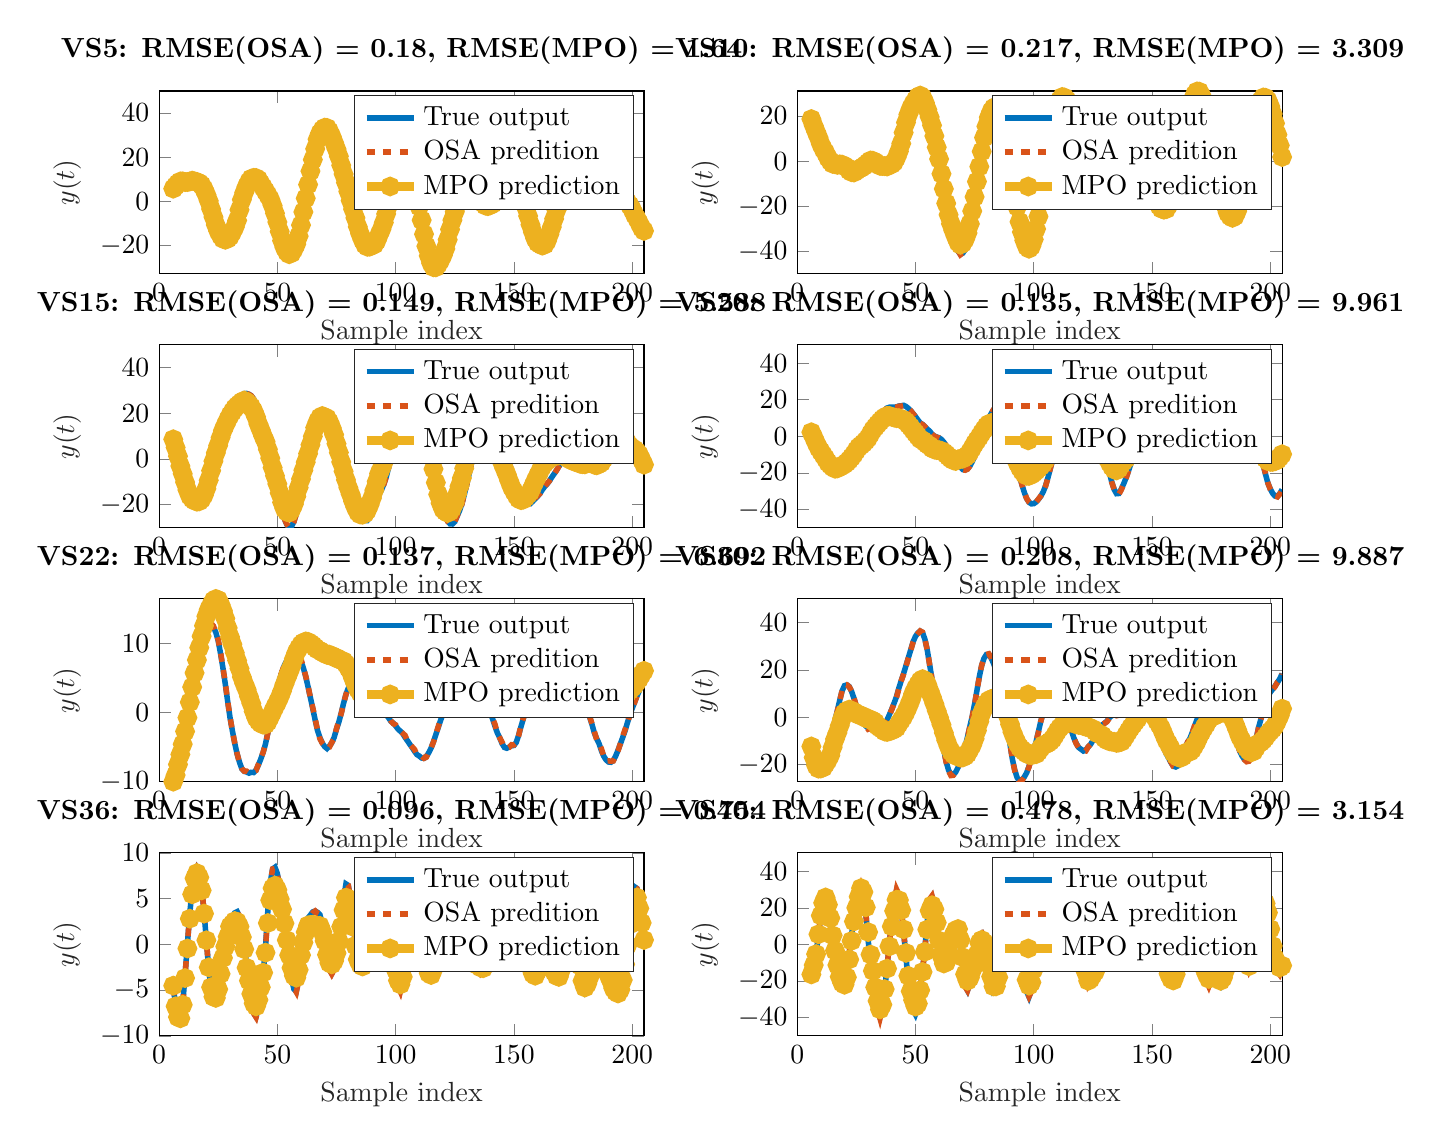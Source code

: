 % This file was created by matlab2tikz.
%
\definecolor{mycolor1}{rgb}{0.0,0.447,0.741}%
\definecolor{mycolor2}{rgb}{0.85,0.325,0.098}%
\definecolor{mycolor3}{rgb}{0.929,0.694,0.125}%
%
\begin{tikzpicture}

\begin{axis}[%
width=6.159cm,
height=2.323cm,
at={(0cm,9.677cm)},
scale only axis,
xmin=0,
xmax=205,
xlabel style={font=\color{white!15!black}},
xlabel={Sample index},
ymin=-32.759,
ymax=50,
ylabel style={font=\color{white!15!black}},
ylabel={$y(t)$},
axis background/.style={fill=white},
title style={font=\bfseries},
title={VS5: RMSE(OSA) = 0.18, RMSE(MPO) = 1.64},
legend style={legend cell align=left, align=left, draw=white!15!black}
]
\addplot [color=mycolor1, line width=2.0pt]
  table[row sep=crcr]{%
6	5.773\\
7	7.011\\
8	8.195\\
9	9.068\\
10	9.216\\
11	8.775\\
12	8.601\\
13	8.888\\
14	9.129\\
15	8.979\\
16	8.499\\
17	7.856\\
18	6.69\\
19	4.711\\
20	1.974\\
21	-1.235\\
23	-8.976\\
24	-12.51\\
25	-15.232\\
26	-16.997\\
27	-18.306\\
28	-18.267\\
29	-17.493\\
30	-15.84\\
31	-13.565\\
32	-11.1\\
33	-7.437\\
34	-2.234\\
35	2.307\\
36	5.671\\
37	8.325\\
38	10.261\\
39	11.56\\
40	11.494\\
41	10.984\\
42	9.818\\
43	7.956\\
44	6.172\\
45	4.107\\
46	2.214\\
47	0.172\\
48	-2.854\\
49	-6.426\\
50	-10.759\\
51	-15.379\\
52	-19.406\\
53	-22.295\\
54	-24.107\\
55	-24.725\\
56	-23.828\\
57	-21.528\\
58	-18.454\\
59	-14.288\\
60	-8.703\\
61	-2.315\\
63	10.977\\
64	17.063\\
65	22.307\\
66	27.138\\
67	31.006\\
68	33.373\\
69	34.584\\
70	35.071\\
71	34.404\\
72	32.309\\
73	29.636\\
74	26.402\\
75	23.307\\
76	19.621\\
77	15.183\\
79	7.085\\
83	-9.764\\
84	-13.763\\
85	-17.142\\
86	-20.042\\
87	-21.913\\
88	-22.668\\
89	-22.426\\
90	-21.745\\
91	-20.946\\
92	-18.955\\
93	-15.943\\
94	-13.124\\
95	-9.72\\
96	-5.593\\
97	-1.283\\
98	3.17\\
99	7.065\\
100	10.401\\
101	13.133\\
102	15.095\\
103	15.642\\
104	14.608\\
106	11.221\\
107	9.408\\
108	6.677\\
109	2.414\\
110	-3.167\\
112	-16.744\\
113	-22.623\\
114	-27.52\\
115	-30.849\\
116	-32.412\\
117	-32.098\\
118	-30.384\\
119	-28.366\\
120	-25.641\\
121	-22.084\\
122	-17.368\\
123	-12.342\\
124	-7.926\\
125	-3.796\\
126	0.16\\
127	3.405\\
128	6.538\\
129	8.858\\
130	10.467\\
131	11.378\\
132	10.752\\
133	9.045\\
136	2.469\\
137	0.721\\
138	-0.363\\
139	-0.608\\
140	0.005\\
141	0.808\\
142	2.055\\
143	3.935\\
144	5.33\\
145	6.277\\
146	7.472\\
148	9.784\\
149	9.968\\
150	8.974\\
151	7.564\\
152	4.698\\
154	-1.81\\
155	-5.592\\
156	-9.634\\
157	-13.516\\
158	-16.93\\
159	-19.54\\
160	-20.751\\
161	-21.079\\
162	-20.849\\
163	-19.724\\
164	-17.351\\
165	-13.546\\
166	-9.532\\
167	-5.254\\
168	-1.192\\
169	2.067\\
170	5.818\\
171	9.797\\
172	13.273\\
173	15.826\\
174	17.421\\
175	18.015\\
176	17.593\\
177	15.809\\
178	13.042\\
180	6.868\\
181	4.211\\
182	2.452\\
183	1.339\\
184	1.418\\
185	2.728\\
186	3.862\\
187	4.465\\
188	4.64\\
189	4.209\\
190	4.125\\
191	4.184\\
192	3.689\\
193	3.115\\
194	3.0\\
195	2.719\\
196	2.104\\
197	1.278\\
198	0.261\\
199	-1.134\\
200	-3.083\\
201	-5.698\\
204	-12.501\\
205	-13.981\\
};
\addlegendentry{True output}

\addplot [color=mycolor2, dashed, line width=2.0pt]
  table[row sep=crcr]{%
6	5.863\\
7	7.262\\
8	8.131\\
9	9.238\\
11	8.958\\
12	8.733\\
13	8.84\\
14	9.196\\
15	8.725\\
16	8.796\\
17	7.885\\
18	6.881\\
19	4.779\\
20	2.16\\
21	-1.063\\
22	-5.052\\
24	-12.674\\
25	-15.282\\
26	-17.101\\
27	-18.292\\
28	-18.476\\
29	-17.429\\
30	-16.034\\
31	-13.382\\
32	-11.071\\
33	-7.672\\
34	-2.311\\
35	2.572\\
36	5.77\\
37	8.556\\
38	10.248\\
39	11.569\\
40	11.677\\
41	11.119\\
42	9.887\\
43	7.652\\
44	5.984\\
45	4.194\\
47	0.242\\
48	-2.883\\
49	-6.419\\
50	-10.423\\
51	-15.188\\
52	-19.601\\
53	-22.513\\
54	-24.217\\
55	-24.925\\
56	-23.868\\
57	-21.714\\
58	-18.769\\
59	-14.386\\
60	-8.844\\
63	10.868\\
64	17.209\\
66	27.18\\
67	31.212\\
68	33.281\\
69	34.619\\
70	35.027\\
71	34.438\\
72	32.336\\
74	26.352\\
76	19.779\\
77	15.124\\
80	2.923\\
81	-1.332\\
82	-5.366\\
83	-9.761\\
84	-13.788\\
85	-16.972\\
86	-19.792\\
87	-21.985\\
88	-22.735\\
89	-22.402\\
90	-21.543\\
91	-20.808\\
92	-18.933\\
93	-15.913\\
94	-13.117\\
95	-9.66\\
96	-5.458\\
97	-1.412\\
98	3.051\\
99	7.101\\
100	10.559\\
101	13.194\\
102	14.97\\
103	15.926\\
104	14.561\\
105	13.038\\
106	11.089\\
107	9.221\\
108	7.003\\
109	2.709\\
110	-2.889\\
112	-16.736\\
113	-22.612\\
114	-27.323\\
115	-31.111\\
116	-32.759\\
117	-32.37\\
118	-30.305\\
119	-28.072\\
120	-25.666\\
121	-22.309\\
122	-17.511\\
123	-12.16\\
124	-7.648\\
125	-3.767\\
126	-0.055\\
128	6.54\\
129	9.284\\
130	10.194\\
131	11.333\\
132	10.697\\
133	9.102\\
134	7.106\\
135	4.351\\
136	2.157\\
137	0.405\\
138	-0.501\\
139	-0.635\\
140	-0.32\\
141	0.6\\
142	1.891\\
143	4.106\\
144	5.551\\
145	6.215\\
146	7.344\\
147	8.605\\
148	9.944\\
149	10.24\\
150	9.055\\
151	7.477\\
152	4.931\\
153	1.32\\
154	-1.464\\
156	-9.837\\
157	-13.67\\
158	-16.737\\
159	-19.663\\
160	-20.93\\
161	-21.109\\
162	-21.124\\
163	-19.664\\
164	-17.428\\
165	-13.664\\
166	-9.615\\
168	-0.926\\
169	1.993\\
170	5.695\\
171	9.772\\
172	13.453\\
173	16.0\\
174	17.534\\
175	18.065\\
176	17.63\\
177	16.108\\
178	13.255\\
179	9.814\\
180	6.824\\
181	3.727\\
182	2.547\\
183	1.248\\
184	1.022\\
186	4.011\\
187	4.555\\
188	5.039\\
189	4.167\\
190	3.963\\
191	4.349\\
192	3.994\\
193	3.103\\
194	2.822\\
195	2.683\\
196	2.037\\
197	1.863\\
198	0.177\\
199	-1.021\\
200	-3.143\\
201	-5.496\\
202	-7.651\\
203	-10.336\\
204	-12.704\\
205	-14.12\\
};
\addlegendentry{OSA predition}

\addplot [color=mycolor3, line width=3.0pt, draw=none, mark=*, mark options={solid, mycolor3}]
  table[row sep=crcr]{%
6	5.773\\
7	7.011\\
8	8.195\\
9	9.068\\
10	9.089\\
11	8.784\\
12	8.797\\
13	9.044\\
14	9.398\\
15	9.121\\
16	8.853\\
17	8.364\\
18	7.362\\
19	5.59\\
20	3.153\\
21	0.255\\
22	-3.412\\
23	-7.031\\
24	-10.609\\
25	-13.412\\
26	-15.361\\
27	-16.899\\
28	-17.345\\
29	-16.892\\
30	-15.783\\
31	-13.82\\
32	-11.648\\
33	-8.597\\
34	-3.789\\
35	0.794\\
36	4.053\\
37	6.818\\
38	8.92\\
39	10.351\\
40	10.678\\
41	10.634\\
42	9.856\\
43	8.084\\
44	6.402\\
45	4.659\\
46	2.912\\
47	1.021\\
48	-1.854\\
49	-5.346\\
50	-9.302\\
51	-13.604\\
52	-17.759\\
53	-20.82\\
54	-22.79\\
55	-23.876\\
56	-23.374\\
57	-21.591\\
58	-19.302\\
59	-15.703\\
60	-10.693\\
61	-4.75\\
62	1.423\\
63	7.633\\
64	13.723\\
65	18.895\\
66	23.786\\
67	28.135\\
68	30.8\\
69	32.378\\
70	33.397\\
71	33.289\\
72	31.752\\
73	29.419\\
74	26.602\\
75	23.735\\
76	20.467\\
77	16.342\\
78	12.416\\
79	8.543\\
80	4.535\\
81	0.384\\
82	-3.452\\
83	-7.399\\
84	-11.433\\
85	-14.639\\
86	-17.374\\
87	-19.48\\
88	-20.491\\
89	-20.458\\
90	-19.982\\
91	-19.434\\
92	-17.782\\
93	-15.103\\
94	-12.64\\
95	-9.56\\
96	-5.64\\
97	-1.747\\
98	2.281\\
99	5.98\\
100	9.243\\
101	11.867\\
102	13.646\\
103	14.462\\
104	13.53\\
105	11.995\\
106	10.444\\
107	8.63\\
108	6.368\\
109	2.717\\
110	-2.306\\
111	-8.465\\
112	-14.782\\
113	-20.236\\
114	-24.598\\
115	-27.913\\
116	-29.773\\
117	-29.796\\
118	-28.373\\
119	-26.549\\
120	-24.299\\
121	-21.424\\
122	-17.305\\
123	-12.639\\
124	-8.465\\
125	-4.693\\
126	-1.221\\
127	1.672\\
128	4.591\\
129	7.13\\
130	8.501\\
131	9.305\\
132	8.837\\
133	7.272\\
134	5.483\\
135	3.325\\
136	0.995\\
137	-0.797\\
138	-1.911\\
139	-2.125\\
140	-1.724\\
141	-1.092\\
142	0.077\\
143	2.137\\
144	3.877\\
145	4.991\\
146	6.34\\
147	7.816\\
148	9.459\\
149	10.239\\
150	9.764\\
151	8.706\\
152	6.48\\
153	3.543\\
154	0.906\\
155	-2.473\\
156	-6.55\\
157	-10.518\\
158	-13.818\\
159	-16.8\\
160	-18.602\\
161	-19.362\\
162	-19.988\\
163	-19.554\\
164	-17.861\\
165	-14.904\\
166	-11.597\\
167	-7.833\\
168	-3.985\\
169	-1.065\\
170	2.405\\
171	6.391\\
172	10.13\\
173	13.067\\
174	15.158\\
175	16.334\\
176	16.547\\
177	15.7\\
178	13.913\\
179	11.438\\
180	8.974\\
181	6.507\\
182	5.087\\
183	4.17\\
184	3.83\\
185	4.715\\
186	5.737\\
187	5.996\\
188	6.074\\
189	5.375\\
190	4.735\\
191	4.602\\
192	4.128\\
193	3.216\\
194	2.668\\
195	2.179\\
196	1.25\\
197	0.702\\
198	-0.361\\
199	-1.761\\
200	-3.581\\
201	-5.924\\
202	-7.736\\
203	-9.818\\
204	-11.942\\
205	-13.313\\
};
\addlegendentry{MPO prediction}

\end{axis}

\begin{axis}[%
width=6.159cm,
height=2.323cm,
at={(8.104cm,9.677cm)},
scale only axis,
xmin=0,
xmax=205,
xlabel style={font=\color{white!15!black}},
xlabel={Sample index},
ymin=-50,
ymax=31.144,
ylabel style={font=\color{white!15!black}},
ylabel={$y(t)$},
axis background/.style={fill=white},
title style={font=\bfseries},
title={VS10: RMSE(OSA) = 0.217, RMSE(MPO) = 3.309},
legend style={legend cell align=left, align=left, draw=white!15!black}
]
\addplot [color=mycolor1, line width=2.0pt]
  table[row sep=crcr]{%
6	18.683\\
7	15.75\\
9	10.576\\
10	7.568\\
11	5.428\\
13	1.684\\
14	0.18\\
15	-1.108\\
16	-1.381\\
17	-1.731\\
18	-1.627\\
19	-1.92\\
20	-2.684\\
21	-3.873\\
22	-5.364\\
23	-6.156\\
24	-5.936\\
25	-5.159\\
27	-3.475\\
28	-2.539\\
29	-1.545\\
30	-0.397\\
31	0.392\\
32	0.474\\
33	-0.255\\
34	-1.22\\
35	-2.008\\
36	-2.067\\
37	-2.066\\
38	-1.956\\
40	-0.636\\
41	0.539\\
42	2.851\\
43	5.947\\
44	9.951\\
45	15.037\\
46	19.698\\
47	23.303\\
48	25.765\\
49	27.531\\
50	29.008\\
51	30.318\\
52	30.681\\
53	29.752\\
54	27.189\\
56	20.567\\
57	16.683\\
59	6.683\\
60	0.933\\
61	-6.106\\
62	-13.382\\
63	-20.311\\
64	-25.738\\
65	-30.112\\
66	-33.762\\
67	-36.925\\
68	-39.974\\
69	-41.327\\
70	-40.822\\
71	-39.3\\
72	-36.395\\
73	-31.825\\
74	-25.604\\
76	-11.301\\
77	-3.816\\
78	3.906\\
79	10.755\\
80	16.503\\
81	20.842\\
82	24.194\\
83	26.52\\
84	27.8\\
85	27.231\\
86	25.249\\
87	21.756\\
89	13.683\\
90	7.878\\
91	0.46\\
92	-8.477\\
93	-17.823\\
94	-25.448\\
95	-31.23\\
96	-36.077\\
97	-39.616\\
98	-41.538\\
99	-41.282\\
100	-39.18\\
101	-35.308\\
102	-29.914\\
103	-23.32\\
104	-15.747\\
106	0.425\\
107	7.555\\
108	13.949\\
109	19.531\\
110	23.69\\
111	26.9\\
112	29.602\\
113	30.838\\
114	30.609\\
115	29.301\\
116	26.681\\
119	16.635\\
120	13.1\\
121	9.197\\
123	0.911\\
124	-2.12\\
126	-6.496\\
127	-8.393\\
128	-9.431\\
129	-9.344\\
130	-7.876\\
131	-5.999\\
132	-4.402\\
133	-3.377\\
134	-1.755\\
135	0.032\\
136	2.213\\
137	4.313\\
138	5.292\\
139	5.862\\
140	5.858\\
141	5.368\\
142	4.729\\
143	3.546\\
145	0.114\\
146	-1.303\\
147	-2.902\\
148	-4.293\\
149	-6.089\\
150	-8.6\\
151	-11.45\\
154	-18.795\\
155	-20.14\\
156	-20.794\\
157	-19.916\\
158	-18.005\\
159	-15.309\\
160	-11.485\\
161	-6.876\\
162	-1.921\\
163	3.323\\
164	9.119\\
165	14.643\\
167	24.969\\
168	28.347\\
169	30.458\\
170	31.144\\
171	29.929\\
172	27.6\\
173	24.295\\
174	19.908\\
175	14.72\\
176	9.02\\
178	-1.311\\
180	-10.735\\
181	-15.833\\
182	-19.915\\
183	-22.604\\
184	-24.339\\
185	-24.932\\
186	-23.486\\
188	-15.48\\
189	-10.981\\
191	-0.136\\
193	10.736\\
194	15.896\\
195	19.959\\
196	23.231\\
197	25.517\\
198	26.341\\
199	25.926\\
200	24.817\\
201	22.908\\
202	19.699\\
204	12.042\\
205	7.809\\
};
\addlegendentry{True output}

\addplot [color=mycolor2, dashed, line width=2.0pt]
  table[row sep=crcr]{%
6	18.888\\
8	12.577\\
9	10.645\\
10	7.634\\
11	5.31\\
12	3.787\\
13	1.179\\
14	0.43\\
15	-0.995\\
16	-1.338\\
17	-1.768\\
18	-1.584\\
19	-1.832\\
20	-2.607\\
21	-3.557\\
22	-5.597\\
23	-6.31\\
24	-6.229\\
25	-4.867\\
26	-4.255\\
27	-3.763\\
28	-2.4\\
29	-1.525\\
30	-0.344\\
31	0.678\\
32	0.188\\
33	0.006\\
34	-1.398\\
35	-1.82\\
36	-2.175\\
37	-2.157\\
38	-2.195\\
39	-1.152\\
40	-0.752\\
41	0.477\\
42	2.68\\
43	5.781\\
44	9.766\\
45	15.181\\
46	19.687\\
47	23.279\\
48	25.976\\
49	27.449\\
50	28.792\\
51	30.243\\
52	30.738\\
53	29.522\\
54	27.243\\
55	23.955\\
56	20.246\\
57	16.736\\
58	11.78\\
59	6.497\\
60	1.403\\
61	-6.121\\
63	-20.308\\
64	-25.83\\
65	-30.004\\
66	-33.35\\
67	-36.925\\
68	-39.663\\
69	-41.481\\
70	-40.601\\
71	-39.04\\
72	-36.57\\
73	-31.964\\
74	-25.475\\
75	-18.602\\
76	-10.834\\
77	-4.136\\
78	3.733\\
79	11.067\\
80	16.401\\
81	21.171\\
82	23.775\\
83	26.265\\
84	27.82\\
85	27.502\\
86	24.952\\
87	21.573\\
88	17.445\\
89	13.931\\
90	7.973\\
91	0.857\\
93	-18.038\\
94	-25.329\\
95	-30.985\\
96	-36.129\\
97	-39.831\\
98	-41.465\\
99	-41.086\\
100	-38.984\\
101	-35.118\\
102	-30.271\\
103	-23.448\\
105	-7.297\\
106	0.296\\
107	7.357\\
108	14.082\\
109	19.411\\
110	23.995\\
112	29.312\\
113	30.564\\
114	30.984\\
115	29.171\\
116	26.444\\
118	19.756\\
119	16.724\\
120	13.308\\
121	8.813\\
123	1.098\\
124	-2.227\\
125	-4.227\\
126	-6.402\\
127	-8.755\\
128	-9.338\\
129	-9.111\\
130	-8.155\\
131	-5.86\\
132	-4.357\\
133	-3.321\\
134	-1.833\\
135	0.158\\
136	2.074\\
137	4.209\\
138	5.299\\
139	6.261\\
140	5.536\\
141	5.391\\
142	4.865\\
143	3.261\\
144	2.023\\
146	-1.609\\
147	-2.911\\
148	-3.898\\
149	-6.22\\
150	-8.373\\
152	-14.246\\
153	-15.962\\
154	-18.916\\
155	-20.248\\
156	-20.93\\
157	-19.866\\
158	-17.972\\
159	-15.471\\
160	-11.259\\
161	-7.206\\
162	-2.021\\
163	3.707\\
164	8.789\\
165	14.504\\
166	19.727\\
167	25.148\\
168	28.46\\
169	30.347\\
170	30.995\\
171	29.92\\
172	27.589\\
173	24.074\\
174	19.898\\
175	14.629\\
176	8.881\\
177	3.658\\
178	-1.033\\
179	-6.145\\
180	-10.665\\
181	-15.868\\
182	-19.615\\
183	-22.497\\
184	-24.637\\
185	-24.65\\
186	-23.807\\
189	-10.828\\
190	-5.682\\
191	-0.345\\
192	5.512\\
193	10.97\\
194	15.769\\
195	19.677\\
196	23.436\\
197	25.443\\
198	26.295\\
199	26.023\\
200	24.328\\
201	22.848\\
202	19.989\\
203	15.556\\
204	12.096\\
205	7.625\\
};
\addlegendentry{OSA predition}

\addplot [color=mycolor3, line width=3.0pt, draw=none, mark=*, mark options={solid, mycolor3}]
  table[row sep=crcr]{%
6	18.683\\
7	15.75\\
8	13.124\\
9	10.576\\
10	7.634\\
11	5.429\\
12	3.745\\
13	1.551\\
14	0.054\\
15	-1.182\\
16	-1.35\\
17	-1.64\\
18	-1.43\\
19	-1.55\\
20	-2.095\\
21	-2.787\\
22	-4.117\\
23	-4.908\\
24	-5.032\\
25	-4.3\\
26	-3.541\\
27	-3.087\\
28	-2.366\\
29	-1.606\\
30	-0.619\\
31	0.299\\
32	0.188\\
33	-0.396\\
34	-1.454\\
35	-2.083\\
36	-2.14\\
37	-2.189\\
38	-2.362\\
39	-1.781\\
40	-1.336\\
41	-0.368\\
42	1.61\\
43	4.294\\
44	7.801\\
45	12.664\\
46	17.169\\
47	20.714\\
48	23.435\\
49	25.436\\
50	27.035\\
51	28.491\\
52	29.127\\
53	28.284\\
54	25.952\\
55	22.973\\
56	19.637\\
57	15.9\\
58	11.147\\
59	6.142\\
60	0.953\\
61	-5.633\\
62	-12.3\\
63	-18.708\\
64	-23.777\\
65	-27.772\\
66	-30.772\\
67	-33.496\\
68	-35.936\\
69	-37.103\\
70	-36.353\\
71	-34.602\\
72	-31.894\\
73	-27.826\\
74	-22.146\\
75	-15.848\\
76	-9.045\\
77	-2.439\\
78	4.288\\
79	10.471\\
80	15.443\\
81	19.442\\
82	22.045\\
83	23.559\\
84	24.193\\
85	23.397\\
86	21.015\\
87	17.17\\
88	12.708\\
89	8.643\\
90	3.114\\
91	-3.429\\
92	-11.615\\
93	-20.236\\
94	-26.897\\
95	-31.442\\
96	-35.146\\
97	-37.802\\
98	-38.849\\
99	-37.705\\
100	-34.743\\
101	-30.086\\
102	-24.557\\
103	-18.145\\
104	-10.656\\
105	-2.57\\
106	4.957\\
107	11.293\\
108	16.919\\
109	21.492\\
110	24.931\\
111	27.06\\
112	28.476\\
113	28.251\\
114	27.103\\
115	24.844\\
116	21.276\\
117	16.97\\
118	12.715\\
119	8.846\\
120	5.357\\
121	1.42\\
122	-2.505\\
123	-5.84\\
124	-7.948\\
125	-8.857\\
126	-9.478\\
127	-10.106\\
128	-9.678\\
129	-7.959\\
130	-5.27\\
131	-2.132\\
132	0.522\\
133	2.423\\
134	4.55\\
135	6.693\\
136	8.764\\
137	10.404\\
138	10.695\\
139	10.758\\
140	9.682\\
141	8.078\\
142	6.343\\
143	3.725\\
144	0.84\\
145	-1.923\\
146	-4.569\\
147	-7.184\\
148	-9.001\\
149	-11.195\\
150	-13.597\\
151	-16.027\\
152	-18.209\\
153	-19.722\\
154	-21.132\\
155	-21.514\\
156	-21.307\\
157	-19.499\\
158	-16.689\\
159	-13.346\\
160	-8.736\\
161	-3.866\\
162	1.172\\
163	6.731\\
164	12.298\\
165	17.4\\
166	21.953\\
167	26.549\\
168	29.44\\
169	30.923\\
170	30.85\\
171	28.911\\
172	25.897\\
173	21.77\\
174	16.7\\
175	10.869\\
176	4.575\\
177	-1.161\\
178	-6.323\\
179	-11.004\\
180	-15.269\\
181	-19.833\\
182	-22.889\\
183	-24.38\\
184	-25.154\\
185	-24.442\\
186	-22.139\\
187	-17.303\\
188	-12.288\\
189	-6.87\\
190	-0.878\\
191	4.768\\
192	10.405\\
193	15.885\\
194	20.791\\
195	24.161\\
196	26.821\\
197	28.254\\
198	28.121\\
199	26.798\\
200	24.265\\
201	21.0\\
202	16.806\\
203	11.778\\
204	6.982\\
205	1.838\\
};
\addlegendentry{MPO prediction}

\end{axis}

\begin{axis}[%
width=6.159cm,
height=2.323cm,
at={(0cm,6.452cm)},
scale only axis,
xmin=0,
xmax=205,
xlabel style={font=\color{white!15!black}},
xlabel={Sample index},
ymin=-30.184,
ymax=50,
ylabel style={font=\color{white!15!black}},
ylabel={$y(t)$},
axis background/.style={fill=white},
title style={font=\bfseries},
title={VS15: RMSE(OSA) = 0.149, RMSE(MPO) = 5.588},
legend style={legend cell align=left, align=left, draw=white!15!black}
]
\addplot [color=mycolor1, line width=2.0pt]
  table[row sep=crcr]{%
6	8.637\\
7	5.022\\
8	1.21\\
9	-3.088\\
10	-6.685\\
11	-10.722\\
12	-14.355\\
13	-16.964\\
14	-18.385\\
15	-19.592\\
16	-20.437\\
17	-20.522\\
18	-19.727\\
19	-18.146\\
20	-15.626\\
21	-12.037\\
23	-3.552\\
24	-0.138\\
25	2.959\\
26	6.388\\
27	9.581\\
28	12.227\\
30	17.166\\
32	21.736\\
35	27.251\\
36	28.64\\
37	28.713\\
38	28.355\\
39	27.673\\
40	26.232\\
41	23.875\\
42	20.823\\
43	18.232\\
45	12.703\\
46	8.584\\
47	3.873\\
48	-1.228\\
49	-6.006\\
50	-11.007\\
52	-22.228\\
53	-26.249\\
54	-28.792\\
55	-30.184\\
56	-29.536\\
57	-27.464\\
58	-24.206\\
59	-20.486\\
60	-16.975\\
62	-9.276\\
64	-0.605\\
65	4.009\\
66	8.819\\
67	12.775\\
68	15.571\\
69	17.189\\
71	18.414\\
72	17.907\\
73	16.381\\
74	14.102\\
75	10.885\\
76	7.78\\
77	4.061\\
79	-3.73\\
81	-10.788\\
83	-18.648\\
84	-22.058\\
85	-24.511\\
86	-26.029\\
87	-26.952\\
88	-27.013\\
89	-25.819\\
90	-23.88\\
91	-21.284\\
92	-18.239\\
93	-15.507\\
94	-13.635\\
95	-11.082\\
96	-7.991\\
97	-3.921\\
98	1.656\\
99	7.624\\
100	13.302\\
101	18.619\\
102	23.395\\
103	27.897\\
104	32.128\\
105	35.265\\
106	37.178\\
107	37.81\\
108	37.569\\
109	36.352\\
110	34.598\\
111	32.247\\
112	28.793\\
113	23.721\\
114	16.993\\
116	2.07\\
117	-5.474\\
118	-12.297\\
119	-17.81\\
120	-21.957\\
121	-24.917\\
122	-27.358\\
123	-28.454\\
124	-28.506\\
125	-27.554\\
127	-22.718\\
128	-19.738\\
129	-15.786\\
130	-11.47\\
131	-6.933\\
132	-2.126\\
133	2.174\\
134	5.468\\
136	11.103\\
137	13.185\\
138	13.863\\
139	13.869\\
140	13.356\\
141	11.995\\
142	10.127\\
143	8.639\\
144	7.376\\
145	5.77\\
146	3.699\\
147	1.2\\
148	-1.858\\
149	-5.161\\
150	-8.122\\
151	-11.346\\
152	-14.43\\
153	-16.655\\
154	-17.932\\
155	-18.713\\
156	-19.345\\
157	-19.561\\
158	-18.547\\
159	-17.401\\
160	-16.411\\
161	-15.151\\
162	-13.51\\
163	-12.114\\
164	-11.041\\
165	-9.646\\
166	-8.042\\
168	-5.027\\
170	-1.608\\
171	-0.114\\
172	1.088\\
174	2.789\\
175	3.456\\
176	4.225\\
177	4.767\\
178	4.975\\
179	4.95\\
180	4.887\\
181	5.088\\
182	4.779\\
183	3.445\\
184	1.652\\
185	0.251\\
186	-0.431\\
187	-0.721\\
188	-0.155\\
189	0.839\\
190	1.991\\
192	4.958\\
193	6.44\\
194	6.737\\
195	5.936\\
196	4.799\\
197	3.376\\
198	2.119\\
199	1.269\\
200	1.306\\
201	1.69\\
202	1.756\\
203	1.193\\
204	-0.188\\
205	-1.622\\
};
\addlegendentry{True output}

\addplot [color=mycolor2, dashed, line width=2.0pt]
  table[row sep=crcr]{%
6	8.743\\
7	4.744\\
8	1.262\\
9	-3.063\\
10	-6.507\\
12	-14.522\\
13	-17.124\\
14	-18.232\\
15	-19.29\\
16	-20.399\\
17	-20.717\\
18	-19.673\\
19	-18.071\\
20	-15.462\\
21	-12.136\\
22	-7.883\\
23	-3.336\\
24	0.166\\
25	2.954\\
27	9.583\\
29	14.818\\
31	19.262\\
32	21.683\\
33	23.627\\
34	25.243\\
35	27.238\\
36	28.646\\
37	28.735\\
38	28.285\\
39	27.672\\
40	26.199\\
41	23.911\\
42	20.67\\
43	18.141\\
44	15.417\\
45	12.896\\
46	8.706\\
47	3.829\\
48	-1.295\\
49	-5.856\\
50	-10.793\\
51	-16.444\\
52	-22.468\\
53	-26.325\\
54	-28.612\\
55	-30.03\\
56	-29.622\\
57	-27.587\\
58	-24.067\\
59	-20.071\\
61	-13.268\\
62	-9.363\\
63	-4.947\\
64	-0.219\\
65	3.745\\
66	8.911\\
67	12.583\\
68	15.948\\
69	17.364\\
70	17.599\\
71	18.286\\
72	17.88\\
73	16.471\\
74	14.323\\
75	10.642\\
76	7.576\\
77	4.247\\
78	0.215\\
79	-3.587\\
80	-7.559\\
81	-10.545\\
82	-14.595\\
83	-18.448\\
84	-22.102\\
85	-24.638\\
86	-25.924\\
87	-26.777\\
88	-26.912\\
89	-25.944\\
90	-23.809\\
91	-21.14\\
92	-18.011\\
93	-15.292\\
94	-13.675\\
95	-11.184\\
96	-8.005\\
97	-4.062\\
98	1.591\\
99	7.563\\
100	13.323\\
101	18.827\\
103	27.834\\
104	32.082\\
105	35.275\\
106	37.32\\
107	37.658\\
108	37.475\\
109	36.223\\
110	34.534\\
111	32.157\\
112	28.915\\
113	23.73\\
114	17.015\\
117	-5.511\\
118	-12.385\\
119	-17.859\\
120	-22.033\\
121	-24.555\\
122	-27.393\\
123	-28.267\\
124	-28.552\\
125	-27.413\\
126	-24.926\\
127	-22.526\\
128	-19.912\\
130	-11.451\\
132	-2.063\\
133	2.173\\
134	5.598\\
135	8.25\\
136	11.315\\
137	13.164\\
138	13.889\\
139	13.735\\
140	13.506\\
141	11.992\\
142	10.127\\
143	8.389\\
144	7.348\\
145	5.923\\
146	3.854\\
147	1.281\\
148	-1.969\\
149	-5.083\\
150	-8.02\\
151	-11.115\\
152	-14.614\\
153	-16.753\\
154	-17.96\\
155	-18.361\\
156	-19.232\\
157	-19.769\\
158	-18.578\\
159	-17.16\\
160	-16.117\\
161	-15.207\\
162	-13.605\\
163	-12.061\\
164	-10.793\\
165	-9.643\\
166	-8.032\\
167	-6.728\\
170	-1.499\\
171	-0.197\\
172	1.029\\
173	2.006\\
174	2.866\\
175	3.526\\
176	4.03\\
177	4.809\\
178	4.949\\
179	5.189\\
180	4.699\\
181	5.069\\
182	4.826\\
183	3.641\\
184	1.64\\
185	0.041\\
186	-0.514\\
187	-0.823\\
188	-0.111\\
189	0.759\\
190	1.96\\
191	3.466\\
192	5.04\\
193	6.505\\
194	6.957\\
195	5.812\\
196	4.83\\
197	3.325\\
198	2.122\\
199	1.053\\
200	1.137\\
201	1.793\\
202	1.85\\
203	1.485\\
204	-0.24\\
205	-1.708\\
};
\addlegendentry{OSA predition}

\addplot [color=mycolor3, line width=3.0pt, draw=none, mark=*, mark options={solid, mycolor3}]
  table[row sep=crcr]{%
6	8.637\\
7	5.022\\
8	1.21\\
9	-3.088\\
10	-6.507\\
11	-10.201\\
12	-13.613\\
13	-16.171\\
14	-17.47\\
15	-18.308\\
16	-18.73\\
17	-18.577\\
18	-17.567\\
19	-15.806\\
20	-13.018\\
21	-9.323\\
22	-5.134\\
23	-0.955\\
24	2.657\\
25	5.937\\
26	9.364\\
27	12.462\\
28	14.845\\
29	17.075\\
30	19.107\\
31	20.706\\
32	22.219\\
33	23.255\\
34	24.153\\
35	25.1\\
36	25.632\\
37	24.975\\
38	23.954\\
39	22.769\\
40	20.954\\
41	18.446\\
42	15.282\\
43	12.681\\
44	10.006\\
45	7.629\\
46	4.216\\
47	0.377\\
48	-3.774\\
49	-7.374\\
50	-10.942\\
51	-14.909\\
52	-19.029\\
53	-21.811\\
54	-23.2\\
55	-23.538\\
56	-22.175\\
57	-19.806\\
58	-16.465\\
59	-12.568\\
60	-8.781\\
61	-4.954\\
62	-1.397\\
63	2.343\\
64	6.203\\
65	9.906\\
66	13.762\\
67	16.395\\
68	18.146\\
69	18.832\\
70	18.391\\
71	17.838\\
72	16.155\\
73	13.597\\
74	10.626\\
75	6.665\\
76	2.814\\
77	-1.335\\
78	-5.413\\
79	-9.146\\
80	-12.545\\
81	-15.494\\
82	-18.567\\
83	-21.208\\
84	-23.232\\
85	-24.337\\
86	-24.451\\
87	-23.894\\
88	-22.488\\
89	-20.112\\
90	-17.163\\
91	-13.716\\
92	-9.872\\
93	-6.395\\
94	-4.068\\
95	-1.471\\
96	1.291\\
97	4.531\\
98	8.882\\
99	13.273\\
100	17.185\\
101	20.814\\
102	23.883\\
103	26.678\\
104	29.236\\
105	30.828\\
106	31.507\\
107	30.982\\
108	29.759\\
109	27.674\\
110	25.266\\
111	22.457\\
112	18.979\\
113	14.219\\
114	8.186\\
115	1.781\\
116	-4.399\\
117	-10.385\\
118	-15.551\\
119	-19.379\\
120	-21.923\\
121	-22.997\\
122	-23.685\\
123	-22.969\\
124	-21.491\\
125	-19.144\\
126	-15.479\\
127	-11.941\\
128	-8.376\\
129	-4.099\\
130	0.118\\
131	4.341\\
132	8.527\\
133	11.903\\
134	14.109\\
135	15.555\\
136	16.942\\
137	17.463\\
138	16.548\\
139	14.778\\
140	12.645\\
141	9.719\\
142	6.44\\
143	3.468\\
144	0.895\\
145	-1.658\\
146	-4.211\\
147	-6.742\\
148	-9.572\\
149	-12.241\\
150	-14.188\\
151	-15.903\\
152	-17.437\\
153	-18.076\\
154	-17.813\\
155	-16.773\\
156	-15.557\\
157	-14.229\\
158	-11.946\\
159	-9.619\\
160	-7.464\\
161	-5.374\\
162	-3.321\\
163	-1.858\\
164	-0.867\\
165	0.108\\
166	1.005\\
167	1.31\\
168	1.403\\
169	1.547\\
170	1.702\\
171	1.501\\
172	0.953\\
173	0.153\\
174	-0.44\\
175	-0.968\\
176	-1.353\\
177	-1.681\\
178	-2.133\\
179	-2.286\\
180	-2.359\\
181	-1.87\\
182	-1.622\\
183	-1.966\\
184	-2.559\\
185	-2.78\\
186	-2.293\\
187	-1.527\\
188	0.093\\
189	1.987\\
190	3.919\\
191	6.045\\
192	8.165\\
193	10.198\\
194	11.141\\
195	10.743\\
196	9.898\\
197	8.513\\
198	7.109\\
199	5.694\\
200	4.802\\
201	4.158\\
202	3.171\\
203	1.827\\
204	-0.332\\
205	-2.53\\
};
\addlegendentry{MPO prediction}

\end{axis}

\begin{axis}[%
width=6.159cm,
height=2.323cm,
at={(8.104cm,6.452cm)},
scale only axis,
xmin=0,
xmax=205,
xlabel style={font=\color{white!15!black}},
xlabel={Sample index},
ymin=-50,
ymax=50,
ylabel style={font=\color{white!15!black}},
ylabel={$y(t)$},
axis background/.style={fill=white},
title style={font=\bfseries},
title={VS20: RMSE(OSA) = 0.135, RMSE(MPO) = 9.961},
legend style={legend cell align=left, align=left, draw=white!15!black}
]
\addplot [color=mycolor1, line width=2.0pt]
  table[row sep=crcr]{%
6	2.244\\
7	-0.544\\
8	-3.502\\
9	-6.163\\
10	-8.189\\
12	-11.972\\
13	-13.997\\
15	-16.593\\
16	-17.445\\
17	-16.996\\
19	-15.02\\
20	-13.867\\
21	-12.466\\
22	-10.786\\
23	-9.032\\
24	-7.145\\
25	-4.962\\
26	-3.105\\
29	-0.226\\
30	1.068\\
32	5.45\\
33	7.138\\
36	12.72\\
37	14.294\\
38	15.501\\
39	15.932\\
40	15.971\\
41	15.968\\
42	16.115\\
43	16.577\\
44	16.71\\
45	16.941\\
46	16.348\\
47	15.299\\
48	14.055\\
50	10.841\\
51	9.024\\
52	7.375\\
53	6.532\\
54	5.291\\
55	3.954\\
56	2.888\\
57	1.212\\
58	0.195\\
59	-0.384\\
60	-0.828\\
61	-1.714\\
62	-3.184\\
63	-5.188\\
64	-7.756\\
66	-13.157\\
67	-15.061\\
68	-15.662\\
69	-16.825\\
70	-18.167\\
71	-18.355\\
72	-17.815\\
73	-16.231\\
74	-13.869\\
76	-7.828\\
77	-4.457\\
78	-0.607\\
79	3.009\\
80	6.828\\
81	10.066\\
82	12.399\\
83	14.486\\
84	15.47\\
85	14.818\\
86	12.612\\
87	9.821\\
88	6.258\\
90	-2.023\\
91	-6.332\\
92	-10.881\\
94	-21.547\\
95	-26.326\\
96	-30.61\\
97	-33.958\\
98	-36.001\\
99	-36.886\\
100	-36.79\\
101	-35.901\\
102	-34.42\\
103	-32.712\\
104	-30.338\\
105	-27.096\\
106	-22.607\\
108	-12.78\\
109	-7.373\\
110	-1.431\\
111	4.793\\
112	10.577\\
114	20.11\\
115	24.256\\
116	27.382\\
117	29.789\\
119	33.025\\
120	33.642\\
121	32.994\\
122	31.138\\
123	28.838\\
124	25.794\\
125	21.867\\
126	16.993\\
127	11.236\\
129	-1.977\\
130	-7.951\\
131	-14.175\\
132	-19.932\\
133	-24.993\\
134	-29.043\\
135	-31.337\\
136	-31.228\\
137	-28.819\\
138	-26.01\\
139	-22.792\\
140	-19.173\\
141	-15.181\\
142	-10.964\\
143	-6.399\\
144	-1.514\\
147	12.61\\
148	17.894\\
149	22.908\\
150	26.938\\
151	30.036\\
152	32.147\\
153	33.133\\
154	33.465\\
155	33.041\\
156	32.163\\
157	30.925\\
159	27.254\\
160	25.069\\
161	22.019\\
162	18.552\\
164	10.449\\
165	6.471\\
166	2.891\\
167	-0.417\\
168	-3.302\\
169	-5.715\\
170	-7.817\\
171	-9.48\\
172	-10.017\\
173	-10.014\\
174	-10.122\\
175	-9.665\\
176	-8.161\\
177	-6.047\\
179	-2.175\\
180	0.407\\
182	5.247\\
183	8.009\\
184	10.908\\
185	13.131\\
186	14.871\\
187	15.64\\
188	15.638\\
189	14.906\\
190	12.487\\
191	9.724\\
192	6.288\\
193	2.406\\
195	-6.37\\
197	-15.632\\
198	-20.821\\
199	-25.594\\
200	-28.799\\
201	-31.172\\
202	-32.641\\
203	-32.848\\
204	-31.358\\
205	-29.06\\
};
\addlegendentry{True output}

\addplot [color=mycolor2, dashed, line width=2.0pt]
  table[row sep=crcr]{%
6	2.191\\
9	-6.28\\
11	-10.152\\
12	-11.828\\
13	-14.105\\
14	-15.237\\
15	-16.526\\
16	-17.561\\
17	-17.242\\
18	-15.947\\
20	-13.957\\
21	-12.538\\
22	-10.777\\
23	-8.9\\
24	-7.273\\
25	-4.987\\
26	-3.048\\
27	-2.017\\
28	-1.312\\
29	-0.164\\
30	0.888\\
31	3.081\\
32	5.434\\
33	7.059\\
35	10.715\\
36	12.752\\
37	14.256\\
38	15.468\\
39	15.87\\
42	16.009\\
43	16.464\\
44	16.536\\
45	16.816\\
46	16.456\\
48	14.014\\
51	9.059\\
52	7.107\\
53	6.451\\
54	5.275\\
55	3.805\\
56	2.892\\
57	1.153\\
58	0.081\\
59	-0.492\\
60	-0.833\\
61	-1.638\\
62	-3.144\\
63	-5.135\\
64	-7.469\\
65	-10.433\\
66	-13.059\\
67	-15.342\\
68	-15.639\\
69	-16.577\\
70	-18.268\\
71	-18.509\\
72	-17.936\\
73	-16.213\\
74	-14.059\\
76	-7.972\\
77	-4.558\\
78	-0.627\\
79	3.09\\
81	10.103\\
83	14.622\\
84	15.703\\
85	14.973\\
86	12.649\\
87	9.81\\
88	6.678\\
89	2.172\\
90	-2.016\\
91	-6.463\\
92	-10.578\\
94	-21.389\\
95	-26.307\\
96	-30.521\\
97	-33.957\\
98	-35.959\\
99	-36.955\\
100	-36.832\\
101	-35.951\\
102	-34.272\\
103	-32.494\\
104	-30.349\\
105	-27.233\\
106	-22.761\\
107	-17.523\\
108	-12.88\\
109	-7.538\\
110	-1.633\\
111	4.806\\
112	10.71\\
114	19.863\\
115	24.35\\
116	27.464\\
117	29.875\\
118	31.139\\
119	32.886\\
120	33.781\\
121	33.099\\
122	31.058\\
123	28.683\\
124	25.841\\
125	22.034\\
126	17.119\\
127	11.224\\
128	4.773\\
129	-2.04\\
130	-7.75\\
131	-14.043\\
132	-20.028\\
133	-25.195\\
134	-29.039\\
135	-31.49\\
136	-31.594\\
137	-29.289\\
139	-22.961\\
141	-15.178\\
143	-6.65\\
144	-1.563\\
147	12.438\\
148	17.622\\
149	23.017\\
150	26.948\\
151	30.006\\
152	32.1\\
153	33.111\\
154	33.521\\
155	33.0\\
156	32.073\\
157	30.805\\
159	27.084\\
160	25.21\\
162	18.536\\
163	14.316\\
164	10.485\\
165	6.501\\
166	2.703\\
167	-0.558\\
168	-3.471\\
169	-5.748\\
170	-7.837\\
171	-9.638\\
172	-10.304\\
173	-10.012\\
174	-10.131\\
175	-9.821\\
176	-8.444\\
177	-6.09\\
178	-4.087\\
179	-2.336\\
181	2.809\\
182	5.165\\
183	7.864\\
184	10.85\\
185	13.159\\
186	14.81\\
187	15.732\\
188	15.672\\
189	15.134\\
190	12.55\\
191	9.723\\
192	6.404\\
193	2.564\\
195	-6.34\\
196	-10.995\\
197	-15.391\\
199	-25.613\\
200	-28.908\\
201	-31.092\\
202	-32.661\\
203	-33.072\\
204	-31.569\\
205	-29.056\\
};
\addlegendentry{OSA predition}

\addplot [color=mycolor3, line width=3.0pt, draw=none, mark=*, mark options={solid, mycolor3}]
  table[row sep=crcr]{%
6	2.244\\
7	-0.544\\
8	-3.502\\
9	-6.163\\
10	-8.201\\
11	-10.179\\
12	-12.128\\
13	-14.259\\
14	-15.61\\
15	-16.834\\
16	-17.704\\
17	-17.524\\
18	-16.836\\
19	-16.123\\
20	-15.295\\
21	-14.274\\
22	-12.961\\
23	-11.408\\
24	-9.747\\
25	-7.755\\
26	-5.986\\
27	-4.901\\
28	-3.776\\
29	-2.447\\
30	-0.925\\
31	1.319\\
32	3.502\\
33	5.056\\
34	6.632\\
35	8.025\\
36	9.408\\
37	10.477\\
38	11.194\\
39	11.136\\
40	10.705\\
41	10.269\\
42	9.969\\
43	9.953\\
44	9.504\\
45	9.087\\
46	8.017\\
47	6.591\\
48	5.112\\
49	3.37\\
50	1.765\\
51	0.125\\
52	-1.428\\
53	-2.151\\
54	-3.209\\
55	-4.383\\
56	-5.186\\
57	-6.541\\
58	-7.22\\
59	-7.485\\
60	-7.556\\
61	-7.913\\
62	-8.685\\
63	-9.799\\
64	-11.057\\
65	-12.236\\
66	-13.123\\
67	-13.465\\
68	-12.602\\
69	-12.225\\
70	-12.242\\
71	-11.455\\
72	-10.354\\
73	-8.523\\
74	-6.389\\
75	-4.078\\
76	-2.156\\
77	-0.289\\
78	1.825\\
79	3.67\\
80	5.506\\
81	6.801\\
82	7.221\\
83	7.677\\
84	7.5\\
85	6.199\\
86	3.794\\
87	1.186\\
88	-1.443\\
89	-4.184\\
90	-6.586\\
91	-9.074\\
92	-11.435\\
93	-14.314\\
94	-16.847\\
95	-18.901\\
96	-20.552\\
97	-21.555\\
98	-21.606\\
99	-21.022\\
100	-20.034\\
101	-18.874\\
102	-17.557\\
103	-16.29\\
104	-14.756\\
105	-12.855\\
106	-10.241\\
107	-7.386\\
108	-4.865\\
109	-2.157\\
110	0.755\\
111	3.87\\
112	6.708\\
113	8.739\\
114	10.615\\
115	12.258\\
116	13.281\\
117	14.09\\
118	14.312\\
119	14.804\\
120	14.772\\
121	14.033\\
122	12.52\\
123	10.885\\
124	8.936\\
125	6.655\\
126	3.965\\
127	0.773\\
128	-2.833\\
129	-6.454\\
130	-9.098\\
131	-11.854\\
132	-14.305\\
133	-16.507\\
134	-18.127\\
135	-18.633\\
136	-17.648\\
137	-15.471\\
138	-13.687\\
139	-12.282\\
140	-10.868\\
141	-9.38\\
142	-7.779\\
143	-6.114\\
144	-4.197\\
145	-2.428\\
146	-0.382\\
147	1.566\\
148	4.134\\
149	6.765\\
150	8.774\\
151	10.273\\
152	11.219\\
153	11.521\\
154	11.749\\
155	11.707\\
156	11.626\\
157	11.495\\
158	11.007\\
159	10.745\\
160	10.457\\
161	9.445\\
162	8.206\\
163	6.34\\
164	4.713\\
165	3.149\\
166	1.787\\
167	0.428\\
168	-0.893\\
169	-2.053\\
170	-3.197\\
171	-4.319\\
172	-4.893\\
173	-5.27\\
174	-6.04\\
175	-6.597\\
176	-6.568\\
177	-6.167\\
178	-6.027\\
179	-6.009\\
180	-5.463\\
181	-5.025\\
182	-4.435\\
183	-3.456\\
184	-2.169\\
185	-1.26\\
186	-0.543\\
187	-0.332\\
188	-0.42\\
189	-0.554\\
190	-1.807\\
191	-2.902\\
192	-4.17\\
193	-5.385\\
194	-6.739\\
195	-7.927\\
196	-9.291\\
197	-10.455\\
198	-12.11\\
199	-13.575\\
200	-13.949\\
201	-13.932\\
202	-13.608\\
203	-12.871\\
204	-11.364\\
205	-9.775\\
};
\addlegendentry{MPO prediction}

\end{axis}

\begin{axis}[%
width=6.159cm,
height=2.323cm,
at={(0cm,3.226cm)},
scale only axis,
xmin=0,
xmax=205,
xlabel style={font=\color{white!15!black}},
xlabel={Sample index},
ymin=-10.013,
ymax=16.438,
ylabel style={font=\color{white!15!black}},
ylabel={$y(t)$},
axis background/.style={fill=white},
title style={font=\bfseries},
title={VS22: RMSE(OSA) = 0.137, RMSE(MPO) = 6.692},
legend style={legend cell align=left, align=left, draw=white!15!black}
]
\addplot [color=mycolor1, line width=2.0pt]
  table[row sep=crcr]{%
6	-9.993\\
7	-9.046\\
8	-7.502\\
9	-6.056\\
10	-4.492\\
12	-0.245\\
13	2.026\\
14	4.212\\
15	6.358\\
16	8.18\\
17	9.628\\
18	10.914\\
19	11.958\\
20	12.714\\
21	12.959\\
22	12.79\\
23	12.347\\
24	11.593\\
25	10.386\\
26	8.517\\
27	6.441\\
28	4.118\\
29	1.629\\
30	-0.743\\
31	-2.644\\
32	-4.458\\
33	-5.998\\
34	-7.176\\
35	-8.124\\
36	-8.489\\
37	-8.596\\
38	-8.754\\
39	-8.638\\
40	-8.669\\
41	-8.317\\
42	-7.564\\
43	-6.718\\
44	-5.758\\
45	-4.518\\
46	-2.896\\
47	-1.046\\
48	0.688\\
49	2.278\\
50	3.626\\
51	4.828\\
52	5.892\\
53	6.861\\
54	7.551\\
55	8.069\\
56	8.351\\
57	8.534\\
58	8.449\\
59	8.129\\
60	7.438\\
61	6.448\\
62	5.21\\
63	3.703\\
65	0.542\\
66	-1.101\\
67	-2.614\\
68	-3.636\\
69	-4.411\\
70	-4.921\\
71	-5.197\\
72	-4.842\\
73	-4.376\\
74	-3.598\\
75	-2.397\\
76	-1.367\\
77	-0.073\\
78	1.35\\
79	2.627\\
80	3.534\\
81	4.132\\
82	4.376\\
83	4.345\\
84	4.194\\
85	4.13\\
86	3.945\\
87	3.638\\
88	3.619\\
89	3.479\\
90	3.05\\
91	2.33\\
93	1.48\\
94	0.862\\
95	0.089\\
97	-0.74\\
98	-1.262\\
99	-1.517\\
100	-1.914\\
101	-2.383\\
102	-2.69\\
103	-3.031\\
104	-3.594\\
105	-4.08\\
106	-4.595\\
107	-5.065\\
108	-5.596\\
109	-6.072\\
110	-6.286\\
111	-6.569\\
112	-6.617\\
113	-6.366\\
114	-5.804\\
115	-5.124\\
116	-4.213\\
118	-2.141\\
119	-1.128\\
120	-0.212\\
121	0.666\\
122	1.374\\
123	1.897\\
124	2.463\\
125	3.329\\
126	3.975\\
127	4.53\\
128	5.126\\
129	5.462\\
130	5.952\\
131	6.243\\
132	6.233\\
133	6.039\\
134	5.776\\
135	4.776\\
136	3.693\\
137	2.847\\
138	1.831\\
139	0.849\\
140	-0.047\\
141	-0.928\\
142	-1.975\\
143	-2.945\\
144	-3.629\\
145	-4.494\\
146	-5.04\\
147	-5.155\\
149	-4.811\\
150	-4.754\\
151	-4.308\\
152	-3.268\\
153	-2.027\\
155	0.304\\
156	1.673\\
157	2.658\\
158	3.456\\
159	4.516\\
160	5.343\\
161	6.061\\
162	7.027\\
163	7.766\\
164	7.976\\
165	8.077\\
166	7.929\\
167	7.503\\
168	7.056\\
169	6.547\\
170	6.127\\
171	5.768\\
172	5.244\\
173	4.872\\
174	4.709\\
175	4.472\\
176	4.042\\
177	3.653\\
178	2.994\\
179	2.239\\
180	1.308\\
181	0.284\\
182	-0.605\\
183	-1.714\\
184	-2.94\\
185	-3.781\\
186	-4.492\\
187	-5.532\\
188	-6.328\\
189	-6.851\\
190	-7.145\\
191	-7.184\\
192	-6.937\\
193	-6.291\\
194	-5.45\\
195	-4.541\\
196	-3.591\\
197	-2.6\\
198	-1.446\\
199	-0.312\\
200	0.599\\
201	1.474\\
202	2.366\\
203	3.152\\
204	3.99\\
205	4.714\\
};
\addlegendentry{True output}

\addplot [color=mycolor2, dashed, line width=2.0pt]
  table[row sep=crcr]{%
6	-10.013\\
7	-8.826\\
8	-7.773\\
9	-5.793\\
10	-4.572\\
11	-2.532\\
12	-0.046\\
13	2.095\\
14	4.182\\
15	6.223\\
16	8.354\\
17	9.86\\
18	10.827\\
19	12.032\\
20	12.814\\
21	13.04\\
22	12.905\\
23	12.507\\
24	11.551\\
25	10.521\\
26	8.708\\
28	4.282\\
29	1.654\\
30	-0.594\\
31	-2.703\\
32	-4.4\\
33	-5.934\\
34	-7.274\\
35	-8.101\\
36	-8.479\\
37	-8.468\\
38	-8.706\\
39	-8.706\\
40	-8.479\\
41	-8.349\\
42	-7.462\\
43	-6.641\\
44	-5.726\\
45	-4.593\\
46	-2.895\\
47	-1.023\\
48	0.79\\
49	2.314\\
50	3.661\\
51	4.942\\
52	5.985\\
53	6.898\\
54	7.613\\
55	8.048\\
56	8.523\\
57	8.71\\
58	8.419\\
59	8.047\\
60	7.745\\
61	6.539\\
62	5.28\\
63	3.817\\
64	2.111\\
65	0.661\\
66	-0.926\\
67	-2.548\\
68	-3.786\\
69	-4.418\\
70	-4.804\\
71	-5.142\\
72	-5.005\\
73	-4.315\\
74	-3.763\\
75	-2.32\\
76	-1.175\\
77	-0.167\\
78	1.335\\
79	2.586\\
80	3.795\\
81	4.298\\
82	4.272\\
83	4.61\\
84	4.282\\
85	4.014\\
86	4.232\\
87	3.655\\
88	3.478\\
89	3.573\\
90	3.248\\
91	2.406\\
92	1.865\\
93	1.499\\
94	1.047\\
95	0.202\\
96	-0.515\\
97	-0.518\\
98	-1.187\\
99	-1.599\\
100	-1.773\\
101	-2.253\\
102	-2.692\\
104	-3.302\\
105	-4.118\\
106	-4.562\\
107	-4.956\\
108	-5.337\\
109	-6.097\\
110	-6.338\\
111	-6.318\\
112	-6.608\\
113	-6.448\\
114	-5.659\\
115	-5.095\\
116	-4.259\\
117	-3.18\\
118	-2.037\\
119	-0.971\\
120	-0.254\\
121	0.648\\
122	1.624\\
123	2.028\\
124	2.279\\
125	3.44\\
126	4.167\\
127	4.393\\
128	5.262\\
129	5.509\\
131	6.322\\
132	6.434\\
133	6.036\\
134	5.738\\
135	5.194\\
136	3.58\\
137	2.859\\
138	2.039\\
139	0.943\\
140	-0.176\\
141	-0.869\\
142	-1.683\\
143	-3.018\\
145	-4.288\\
146	-5.04\\
147	-5.179\\
148	-5.033\\
149	-4.646\\
150	-4.681\\
151	-4.403\\
152	-3.358\\
153	-1.826\\
154	-0.8\\
155	0.14\\
156	1.616\\
157	3.051\\
158	3.452\\
159	4.373\\
160	5.523\\
161	6.133\\
162	6.902\\
163	7.962\\
164	8.15\\
165	7.922\\
166	8.009\\
167	7.713\\
168	7.211\\
169	6.55\\
170	5.875\\
171	5.962\\
172	5.44\\
173	4.772\\
174	4.565\\
175	4.682\\
176	4.105\\
177	3.561\\
178	3.188\\
179	2.339\\
180	1.364\\
181	0.352\\
182	-0.553\\
183	-1.616\\
184	-2.731\\
185	-3.921\\
186	-4.405\\
187	-5.245\\
188	-6.345\\
189	-7.0\\
190	-6.99\\
191	-7.021\\
192	-6.991\\
193	-6.287\\
194	-5.529\\
195	-4.487\\
197	-2.439\\
198	-1.58\\
199	-0.293\\
200	0.89\\
201	1.431\\
202	2.404\\
203	3.253\\
204	3.981\\
205	4.722\\
};
\addlegendentry{OSA predition}

\addplot [color=mycolor3, line width=3.0pt, draw=none, mark=*, mark options={solid, mycolor3}]
  table[row sep=crcr]{%
6	-9.993\\
7	-9.046\\
8	-7.502\\
9	-6.056\\
10	-4.572\\
11	-2.721\\
12	-0.734\\
13	1.503\\
14	3.691\\
15	5.737\\
16	7.606\\
17	9.385\\
18	11.041\\
19	12.566\\
20	13.932\\
21	14.904\\
22	15.596\\
23	16.186\\
24	16.438\\
25	16.298\\
26	15.608\\
27	14.71\\
28	13.611\\
29	12.243\\
30	10.947\\
31	9.873\\
32	8.675\\
33	7.531\\
34	6.378\\
35	5.146\\
36	4.198\\
37	3.365\\
38	2.329\\
39	1.323\\
40	0.168\\
41	-0.731\\
42	-1.216\\
43	-1.561\\
44	-1.752\\
45	-1.718\\
46	-1.304\\
47	-0.618\\
48	0.109\\
49	0.841\\
50	1.492\\
51	2.242\\
52	3.112\\
53	4.096\\
54	5.007\\
55	5.857\\
56	6.727\\
57	7.788\\
58	8.681\\
59	9.297\\
60	9.8\\
61	10.132\\
62	10.286\\
63	10.229\\
64	9.998\\
65	9.738\\
66	9.409\\
67	9.114\\
68	8.954\\
69	8.718\\
70	8.526\\
71	8.343\\
72	8.367\\
73	8.241\\
74	7.988\\
75	7.938\\
76	7.707\\
77	7.562\\
78	7.432\\
79	7.037\\
80	6.477\\
81	5.863\\
82	4.946\\
83	4.101\\
84	3.407\\
85	2.863\\
86	2.576\\
87	2.365\\
88	2.44\\
89	2.52\\
90	2.565\\
91	2.503\\
92	2.779\\
93	3.092\\
94	3.368\\
95	3.615\\
96	4.027\\
97	4.536\\
98	4.933\\
99	5.428\\
100	5.753\\
101	5.994\\
102	6.273\\
103	6.381\\
104	6.366\\
105	6.287\\
106	6.034\\
107	5.729\\
108	5.438\\
109	5.066\\
110	4.728\\
111	4.343\\
112	4.064\\
113	3.846\\
114	3.874\\
115	3.913\\
116	4.012\\
117	4.09\\
118	4.148\\
119	4.28\\
120	4.285\\
121	4.217\\
122	4.204\\
123	4.22\\
124	4.204\\
125	4.596\\
126	4.999\\
127	5.282\\
128	5.759\\
129	6.08\\
130	6.571\\
131	6.953\\
132	7.264\\
133	7.473\\
134	7.607\\
135	7.398\\
136	7.1\\
137	7.032\\
138	6.93\\
139	6.926\\
140	6.825\\
141	6.629\\
142	6.384\\
143	6.059\\
144	5.829\\
145	5.405\\
146	5.146\\
147	5.112\\
148	5.105\\
149	5.028\\
150	4.75\\
151	4.629\\
152	4.834\\
153	5.252\\
154	5.584\\
155	5.704\\
156	5.863\\
157	5.937\\
158	5.918\\
159	6.097\\
160	6.221\\
161	6.391\\
162	6.785\\
163	7.177\\
164	7.324\\
165	7.358\\
166	7.267\\
167	7.164\\
168	7.313\\
169	7.525\\
170	7.623\\
171	7.876\\
172	8.132\\
173	8.465\\
174	8.793\\
175	9.104\\
176	9.214\\
177	9.206\\
178	8.982\\
179	8.687\\
180	8.203\\
181	7.602\\
182	7.08\\
183	6.316\\
184	5.523\\
185	4.901\\
186	4.317\\
187	3.525\\
188	2.887\\
189	2.245\\
190	1.761\\
191	1.542\\
192	1.468\\
193	1.661\\
194	1.833\\
195	1.964\\
196	2.144\\
197	2.483\\
198	2.873\\
199	3.208\\
200	3.574\\
201	3.949\\
202	4.421\\
203	4.921\\
204	5.519\\
205	6.041\\
};
\addlegendentry{MPO prediction}

\end{axis}

\begin{axis}[%
width=6.159cm,
height=2.323cm,
at={(8.104cm,3.226cm)},
scale only axis,
xmin=0,
xmax=205,
xlabel style={font=\color{white!15!black}},
xlabel={Sample index},
ymin=-27.282,
ymax=50,
ylabel style={font=\color{white!15!black}},
ylabel={$y(t)$},
axis background/.style={fill=white},
title style={font=\bfseries},
title={VS30: RMSE(OSA) = 0.208, RMSE(MPO) = 9.887},
legend style={legend cell align=left, align=left, draw=white!15!black}
]
\addplot [color=mycolor1, line width=2.0pt]
  table[row sep=crcr]{%
6	-12.337\\
7	-17.002\\
8	-20.4\\
9	-21.718\\
10	-21.57\\
11	-20.577\\
12	-17.855\\
13	-14.858\\
14	-11.431\\
16	-1.312\\
17	2.804\\
18	7.192\\
19	11.139\\
20	13.328\\
21	13.672\\
22	12.966\\
23	10.888\\
24	8.019\\
25	4.686\\
26	1.771\\
27	-0.1\\
28	-1.804\\
29	-3.68\\
30	-4.538\\
31	-4.418\\
32	-4.178\\
33	-4.17\\
34	-4.784\\
35	-4.262\\
36	-3.381\\
37	-2.732\\
38	-1.142\\
39	1.1\\
40	3.474\\
41	6.017\\
42	8.739\\
43	12.341\\
44	15.493\\
45	18.506\\
48	28.457\\
49	31.858\\
50	34.134\\
51	35.579\\
52	36.42\\
53	35.767\\
54	32.887\\
55	28.393\\
57	16.089\\
59	2.912\\
60	-2.968\\
62	-14.033\\
63	-18.842\\
64	-22.343\\
65	-24.181\\
66	-24.315\\
67	-23.188\\
68	-21.23\\
69	-18.792\\
70	-15.834\\
71	-12.304\\
72	-8.399\\
73	-3.919\\
74	0.398\\
75	5.602\\
77	17.102\\
78	21.89\\
79	24.911\\
80	26.482\\
81	26.612\\
82	24.999\\
83	22.749\\
84	20.147\\
85	17.029\\
86	13.338\\
87	8.102\\
88	2.045\\
90	-11.621\\
91	-17.847\\
92	-22.423\\
93	-25.529\\
94	-26.918\\
95	-26.527\\
96	-25.253\\
97	-23.489\\
98	-20.762\\
99	-17.284\\
100	-13.57\\
101	-10.31\\
103	-1.635\\
104	1.814\\
105	3.156\\
106	4.02\\
107	4.544\\
108	4.72\\
109	4.963\\
110	5.063\\
111	4.446\\
112	3.236\\
113	1.46\\
114	-0.862\\
115	-3.305\\
116	-5.838\\
117	-8.872\\
118	-11.091\\
119	-12.781\\
121	-14.263\\
122	-13.832\\
123	-12.566\\
124	-11.492\\
125	-9.824\\
126	-8.702\\
127	-7.122\\
128	-4.755\\
129	-3.166\\
130	-2.507\\
131	-1.529\\
132	-0.253\\
133	0.711\\
134	1.164\\
135	0.892\\
136	1.137\\
137	1.202\\
138	1.916\\
139	2.899\\
140	4.085\\
141	5.177\\
142	5.839\\
143	6.231\\
144	6.495\\
145	7.191\\
146	6.658\\
147	6.453\\
148	5.657\\
149	4.734\\
150	2.844\\
151	-0.136\\
152	-3.276\\
153	-6.132\\
154	-9.129\\
155	-12.544\\
156	-15.382\\
157	-17.199\\
158	-19.143\\
159	-20.653\\
160	-21.004\\
161	-20.509\\
162	-19.34\\
163	-16.835\\
164	-13.325\\
165	-10.683\\
166	-9.048\\
167	-6.494\\
168	-3.73\\
169	-1.08\\
170	1.851\\
171	4.264\\
172	6.067\\
173	7.291\\
174	8.419\\
175	8.569\\
176	7.1\\
177	6.04\\
178	6.13\\
179	5.836\\
180	4.443\\
181	2.423\\
182	0.639\\
183	-1.625\\
184	-4.146\\
185	-7.579\\
186	-10.897\\
187	-14.098\\
188	-16.236\\
189	-17.747\\
190	-18.472\\
191	-18.218\\
192	-16.793\\
193	-13.83\\
194	-9.264\\
195	-4.497\\
197	2.721\\
198	6.002\\
199	8.706\\
200	10.578\\
201	11.865\\
202	13.206\\
203	14.644\\
204	16.215\\
205	18.409\\
};
\addlegendentry{True output}

\addplot [color=mycolor2, dashed, line width=2.0pt]
  table[row sep=crcr]{%
6	-12.481\\
7	-17.505\\
8	-20.657\\
9	-22.09\\
10	-21.647\\
11	-21.061\\
12	-18.205\\
13	-14.933\\
14	-11.417\\
15	-6.658\\
16	-1.311\\
17	2.672\\
18	7.06\\
19	11.29\\
20	13.756\\
21	13.722\\
22	12.826\\
23	11.104\\
24	8.219\\
26	1.234\\
27	-0.451\\
28	-1.8\\
29	-3.618\\
30	-5.058\\
31	-4.715\\
32	-4.255\\
33	-3.938\\
34	-4.841\\
35	-4.667\\
36	-3.43\\
37	-2.752\\
38	-1.431\\
40	3.239\\
41	5.918\\
42	8.45\\
43	12.117\\
44	15.453\\
45	18.222\\
46	21.467\\
47	24.998\\
48	28.252\\
49	31.692\\
50	34.052\\
51	35.332\\
52	36.435\\
53	35.948\\
54	33.03\\
55	28.327\\
57	15.995\\
58	9.554\\
59	2.595\\
60	-3.312\\
63	-19.042\\
64	-22.636\\
65	-24.629\\
66	-24.512\\
67	-23.38\\
68	-21.325\\
69	-18.939\\
70	-15.902\\
71	-12.331\\
72	-8.416\\
74	0.218\\
75	5.197\\
76	11.298\\
77	17.054\\
78	21.983\\
79	24.86\\
80	26.514\\
81	26.814\\
82	25.235\\
83	22.461\\
84	19.982\\
85	16.859\\
86	13.577\\
87	8.199\\
88	2.031\\
90	-11.513\\
91	-17.937\\
92	-22.724\\
93	-25.981\\
94	-27.282\\
95	-26.789\\
97	-23.581\\
98	-20.977\\
99	-17.412\\
100	-13.297\\
101	-10.249\\
102	-6.365\\
103	-1.721\\
104	2.154\\
105	3.561\\
106	3.868\\
107	4.516\\
108	4.663\\
109	4.978\\
110	4.928\\
111	4.486\\
112	3.127\\
113	1.63\\
115	-3.294\\
116	-5.878\\
117	-8.896\\
118	-11.268\\
119	-12.84\\
120	-13.648\\
121	-14.34\\
122	-14.279\\
123	-12.488\\
124	-11.532\\
125	-9.758\\
126	-8.838\\
127	-7.294\\
128	-4.781\\
129	-2.845\\
130	-2.51\\
131	-1.856\\
132	-0.344\\
133	0.93\\
134	1.301\\
135	0.656\\
136	0.854\\
137	1.204\\
138	1.846\\
139	2.71\\
140	3.711\\
141	5.057\\
142	5.858\\
143	6.362\\
144	6.193\\
145	7.039\\
146	6.628\\
147	6.413\\
148	5.697\\
149	4.675\\
150	2.913\\
151	-0.036\\
152	-3.322\\
153	-6.077\\
154	-9.089\\
155	-12.556\\
156	-15.657\\
157	-17.192\\
158	-18.924\\
159	-20.785\\
160	-21.308\\
161	-20.672\\
162	-19.222\\
163	-17.21\\
164	-13.41\\
165	-10.57\\
166	-8.813\\
167	-6.781\\
168	-3.536\\
169	-1.301\\
170	1.808\\
172	6.281\\
174	8.34\\
175	8.711\\
176	7.162\\
177	5.74\\
179	6.008\\
180	4.468\\
181	2.2\\
182	0.536\\
183	-1.356\\
184	-4.003\\
185	-7.606\\
186	-11.089\\
187	-14.068\\
188	-16.216\\
189	-17.858\\
190	-18.784\\
191	-18.569\\
192	-16.959\\
193	-14.051\\
194	-9.648\\
195	-4.59\\
197	2.755\\
198	6.076\\
199	8.902\\
200	10.383\\
201	11.731\\
202	12.919\\
203	14.836\\
204	15.739\\
205	18.246\\
};
\addlegendentry{OSA predition}

\addplot [color=mycolor3, line width=3.0pt, draw=none, mark=*, mark options={solid, mycolor3}]
  table[row sep=crcr]{%
6	-12.337\\
7	-17.002\\
8	-20.4\\
9	-21.718\\
10	-21.647\\
11	-21.247\\
12	-19.684\\
13	-18.12\\
14	-16.137\\
15	-12.68\\
16	-9.243\\
17	-6.605\\
18	-3.545\\
19	-0.473\\
20	1.729\\
21	2.797\\
22	3.224\\
23	2.864\\
24	2.31\\
25	1.623\\
26	0.96\\
27	0.755\\
28	0.377\\
29	-0.355\\
30	-0.776\\
31	-0.931\\
32	-1.438\\
33	-2.205\\
34	-3.681\\
35	-4.466\\
36	-5.107\\
37	-6.026\\
38	-6.203\\
39	-5.904\\
40	-5.606\\
41	-5.073\\
42	-4.36\\
43	-2.703\\
44	-1.206\\
45	0.349\\
46	2.293\\
47	4.518\\
48	7.016\\
49	9.897\\
50	12.061\\
51	13.719\\
52	15.292\\
53	16.116\\
54	15.525\\
55	13.921\\
56	11.143\\
57	8.499\\
58	5.689\\
59	2.706\\
60	-0.146\\
61	-3.128\\
62	-6.54\\
63	-9.711\\
64	-12.362\\
65	-14.392\\
66	-15.597\\
67	-16.281\\
68	-16.662\\
69	-16.979\\
70	-16.992\\
71	-16.446\\
72	-15.371\\
73	-13.567\\
74	-11.763\\
75	-9.092\\
76	-5.613\\
77	-1.841\\
78	1.681\\
79	4.104\\
80	5.854\\
81	7.121\\
82	7.672\\
83	8.058\\
84	8.343\\
85	8.192\\
86	7.826\\
87	6.192\\
88	3.802\\
89	0.535\\
90	-2.978\\
91	-6.286\\
92	-8.767\\
93	-10.943\\
94	-12.638\\
95	-13.67\\
96	-14.484\\
97	-15.372\\
98	-15.865\\
99	-15.999\\
100	-15.721\\
101	-15.596\\
102	-14.435\\
103	-12.994\\
104	-11.749\\
105	-11.496\\
106	-10.98\\
107	-10.163\\
108	-9.162\\
109	-7.58\\
110	-5.843\\
111	-4.482\\
112	-3.537\\
113	-2.827\\
114	-2.458\\
115	-2.146\\
116	-2.038\\
117	-2.667\\
118	-2.966\\
119	-3.242\\
120	-3.162\\
121	-3.707\\
122	-4.019\\
123	-4.033\\
124	-4.663\\
125	-4.921\\
126	-6.002\\
127	-6.92\\
128	-7.144\\
129	-7.744\\
130	-8.925\\
131	-9.754\\
132	-10.145\\
133	-10.323\\
134	-10.377\\
135	-10.84\\
136	-10.67\\
137	-10.395\\
138	-9.193\\
139	-7.602\\
140	-5.953\\
141	-4.414\\
142	-3.128\\
143	-1.745\\
144	-0.502\\
145	1.117\\
146	1.53\\
147	2.319\\
148	2.623\\
149	2.816\\
150	2.124\\
151	0.461\\
152	-1.399\\
153	-3.012\\
154	-4.842\\
155	-7.261\\
156	-9.603\\
157	-11.286\\
158	-13.173\\
159	-14.928\\
160	-16.082\\
161	-16.892\\
162	-17.185\\
163	-16.59\\
164	-15.229\\
165	-14.631\\
166	-14.605\\
167	-13.569\\
168	-11.902\\
169	-10.181\\
170	-7.937\\
171	-6.095\\
172	-4.367\\
173	-2.776\\
174	-0.969\\
175	0.303\\
176	0.369\\
177	0.839\\
178	2.249\\
179	3.371\\
180	3.466\\
181	2.724\\
182	1.974\\
183	0.839\\
184	-0.448\\
185	-2.735\\
186	-5.279\\
187	-7.995\\
188	-9.904\\
189	-11.548\\
190	-13.012\\
191	-14.224\\
192	-14.814\\
193	-14.323\\
194	-12.741\\
195	-11.138\\
196	-10.562\\
197	-9.628\\
198	-8.434\\
199	-7.009\\
200	-5.891\\
201	-4.89\\
202	-3.571\\
203	-1.543\\
204	0.678\\
205	3.622\\
};
\addlegendentry{MPO prediction}

\end{axis}

\begin{axis}[%
width=6.159cm,
height=2.323cm,
at={(0cm,0cm)},
scale only axis,
xmin=0,
xmax=205,
xlabel style={font=\color{white!15!black}},
xlabel={Sample index},
ymin=-10,
ymax=10,
ylabel style={font=\color{white!15!black}},
ylabel={$y(t)$},
axis background/.style={fill=white},
title style={font=\bfseries},
title={VS36: RMSE(OSA) = 0.096, RMSE(MPO) = 0.754},
legend style={legend cell align=left, align=left, draw=white!15!black}
]
\addplot [color=mycolor1, line width=2.0pt]
  table[row sep=crcr]{%
6	-4.513\\
7	-6.77\\
8	-7.947\\
9	-8.083\\
10	-6.501\\
11	-3.329\\
12	0.101\\
13	3.42\\
14	6.044\\
15	7.779\\
16	8.37\\
17	7.919\\
18	6.351\\
19	3.58\\
20	0.41\\
21	-2.667\\
22	-4.904\\
23	-6.034\\
24	-6.157\\
25	-5.073\\
26	-3.232\\
27	-1.416\\
28	-0.227\\
29	0.922\\
30	2.248\\
31	2.837\\
32	3.443\\
33	3.574\\
34	3.055\\
35	1.835\\
36	0.174\\
37	-2.289\\
39	-6.182\\
40	-7.532\\
41	-7.907\\
42	-7.039\\
43	-5.328\\
44	-3.276\\
45	-0.291\\
46	3.746\\
47	6.782\\
48	8.237\\
49	8.429\\
50	7.734\\
51	6.453\\
52	4.821\\
53	2.574\\
54	0.153\\
55	-1.984\\
56	-3.728\\
57	-4.885\\
58	-5.148\\
59	-3.876\\
60	-1.61\\
61	0.391\\
62	1.912\\
63	2.89\\
65	3.553\\
66	3.645\\
67	3.493\\
68	3.249\\
69	2.237\\
70	0.664\\
71	-1.433\\
72	-2.785\\
73	-3.163\\
74	-2.64\\
75	-1.392\\
76	0.407\\
77	2.567\\
78	4.97\\
79	6.607\\
80	6.437\\
81	4.865\\
82	2.629\\
83	0.117\\
84	-1.699\\
85	-2.462\\
86	-2.763\\
87	-2.294\\
88	-1.91\\
89	-1.382\\
90	-0.397\\
91	0.651\\
92	1.998\\
93	3.266\\
94	4.414\\
95	4.793\\
96	4.362\\
97	2.7\\
98	0.666\\
99	-1.321\\
100	-2.997\\
101	-4.511\\
102	-5.04\\
103	-4.058\\
104	-2.373\\
105	-0.508\\
106	1.071\\
107	2.397\\
108	3.549\\
109	3.661\\
110	2.925\\
111	1.8\\
112	-0.041\\
113	-1.841\\
114	-2.879\\
115	-3.126\\
116	-2.48\\
117	-1.12\\
118	0.772\\
119	1.939\\
120	2.706\\
121	2.334\\
122	1.688\\
123	1.709\\
124	1.789\\
125	1.568\\
126	1.13\\
127	1.368\\
128	1.786\\
129	1.728\\
130	0.576\\
131	-0.415\\
132	-1.596\\
133	-2.148\\
134	-2.495\\
135	-2.791\\
136	-3.099\\
137	-2.944\\
138	-2.174\\
140	-0.014\\
141	1.482\\
142	2.62\\
144	4.282\\
145	4.692\\
147	5.094\\
148	4.998\\
149	4.154\\
150	3.177\\
151	2.045\\
152	0.443\\
153	-0.905\\
154	-2.103\\
155	-2.801\\
156	-2.97\\
157	-3.202\\
158	-3.673\\
159	-3.552\\
160	-2.76\\
161	-2.098\\
162	-1.158\\
163	-0.986\\
164	-1.214\\
165	-1.609\\
166	-2.272\\
167	-3.045\\
168	-3.636\\
169	-3.692\\
170	-2.664\\
171	-0.924\\
172	0.305\\
173	1.106\\
174	2.194\\
175	2.404\\
176	1.541\\
177	-0.326\\
178	-2.588\\
179	-4.406\\
180	-5.098\\
181	-4.623\\
182	-3.806\\
183	-2.969\\
184	-2.07\\
185	-2.077\\
186	-2.274\\
187	-2.388\\
188	-2.53\\
189	-2.917\\
190	-3.438\\
191	-4.128\\
192	-4.988\\
193	-5.31\\
194	-5.354\\
195	-4.779\\
196	-3.54\\
197	-1.54\\
198	0.93\\
199	3.498\\
200	5.323\\
201	6.293\\
202	6.115\\
203	4.567\\
204	2.594\\
205	0.425\\
};
\addlegendentry{True output}

\addplot [color=mycolor2, dashed, line width=2.0pt]
  table[row sep=crcr]{%
6	-4.662\\
7	-6.777\\
8	-7.895\\
9	-8.142\\
10	-6.608\\
11	-3.428\\
12	0.141\\
13	3.426\\
14	6.019\\
15	7.665\\
16	8.324\\
17	7.861\\
18	6.436\\
19	3.542\\
20	0.41\\
21	-2.769\\
22	-4.864\\
23	-5.992\\
24	-6.221\\
25	-5.133\\
26	-3.192\\
27	-1.354\\
28	-0.157\\
29	0.731\\
30	2.236\\
31	2.684\\
32	3.436\\
33	3.475\\
34	3.126\\
35	1.667\\
36	0.361\\
37	-2.383\\
38	-4.133\\
39	-6.184\\
40	-7.558\\
41	-7.971\\
42	-6.998\\
43	-5.373\\
44	-3.307\\
45	-0.602\\
46	3.775\\
47	6.773\\
48	8.241\\
49	8.294\\
50	7.624\\
51	6.309\\
52	4.907\\
53	2.564\\
54	0.01\\
55	-1.923\\
56	-3.71\\
57	-4.771\\
58	-5.217\\
59	-4.041\\
60	-1.582\\
61	0.457\\
62	2.023\\
63	2.83\\
64	3.061\\
65	3.457\\
66	3.647\\
67	3.394\\
68	3.262\\
69	2.125\\
70	0.836\\
71	-1.559\\
72	-2.767\\
73	-3.249\\
74	-2.772\\
75	-1.443\\
76	0.379\\
77	2.453\\
78	4.88\\
79	6.724\\
80	6.447\\
81	4.8\\
82	2.693\\
83	0.004\\
84	-1.811\\
85	-2.459\\
86	-2.824\\
87	-2.26\\
88	-1.837\\
89	-1.391\\
90	-0.396\\
91	0.499\\
92	2.028\\
93	3.12\\
94	4.416\\
95	4.786\\
96	4.384\\
97	2.666\\
98	0.706\\
99	-1.418\\
100	-2.914\\
101	-4.566\\
102	-5.163\\
103	-4.116\\
105	-0.515\\
106	1.093\\
107	2.245\\
108	3.576\\
109	3.689\\
110	2.923\\
111	1.772\\
112	-0.12\\
113	-1.899\\
114	-2.902\\
115	-3.198\\
116	-2.544\\
117	-1.271\\
118	0.856\\
119	1.984\\
120	2.793\\
121	2.363\\
122	1.399\\
123	1.783\\
124	1.726\\
125	1.66\\
126	0.903\\
127	1.32\\
128	1.729\\
129	1.97\\
130	0.528\\
131	-0.458\\
132	-1.777\\
133	-2.068\\
134	-2.411\\
135	-2.777\\
136	-3.234\\
137	-3.009\\
138	-2.248\\
139	-0.899\\
140	-0.237\\
141	1.374\\
142	2.497\\
143	3.427\\
144	4.239\\
145	4.632\\
146	4.651\\
147	4.946\\
148	5.061\\
149	4.19\\
150	3.128\\
151	1.981\\
152	0.444\\
153	-0.84\\
154	-2.032\\
155	-2.839\\
156	-2.901\\
158	-3.534\\
159	-3.654\\
160	-2.613\\
161	-2.306\\
162	-1.038\\
163	-0.978\\
164	-1.173\\
165	-1.664\\
166	-2.229\\
167	-3.115\\
168	-3.669\\
169	-3.827\\
170	-2.76\\
171	-0.964\\
172	0.372\\
173	0.873\\
174	2.257\\
175	2.399\\
176	1.653\\
177	-0.345\\
178	-2.634\\
179	-4.54\\
180	-5.134\\
181	-4.575\\
182	-3.793\\
183	-3.091\\
184	-1.885\\
185	-2.004\\
186	-2.258\\
188	-2.59\\
189	-2.871\\
191	-3.979\\
192	-5.065\\
193	-5.362\\
194	-5.375\\
195	-4.759\\
196	-3.648\\
197	-1.637\\
198	0.775\\
199	3.461\\
200	5.303\\
201	6.277\\
202	6.106\\
203	4.458\\
204	2.596\\
205	0.339\\
};
\addlegendentry{OSA predition}

\addplot [color=mycolor3, line width=3.0pt, draw=none, mark=*, mark options={solid, mycolor3}]
  table[row sep=crcr]{%
6	-4.513\\
7	-6.77\\
8	-7.947\\
9	-8.083\\
10	-6.608\\
11	-3.68\\
12	-0.449\\
13	2.809\\
14	5.475\\
15	7.22\\
16	7.794\\
17	7.328\\
18	5.904\\
19	3.366\\
20	0.449\\
21	-2.507\\
22	-4.681\\
23	-5.73\\
24	-5.851\\
25	-4.905\\
26	-3.228\\
27	-1.485\\
28	-0.234\\
29	0.832\\
30	1.967\\
31	2.233\\
32	2.55\\
33	2.456\\
34	1.945\\
35	0.794\\
36	-0.526\\
37	-2.552\\
38	-3.969\\
39	-5.413\\
40	-6.44\\
41	-6.778\\
42	-6.066\\
43	-4.685\\
44	-3.093\\
45	-0.903\\
46	2.332\\
47	4.833\\
48	6.14\\
49	6.423\\
50	5.956\\
51	4.958\\
52	3.842\\
53	2.297\\
54	0.47\\
55	-1.18\\
56	-2.56\\
57	-3.423\\
58	-3.646\\
59	-2.784\\
60	-1.173\\
61	0.205\\
62	1.344\\
63	2.081\\
64	2.124\\
65	2.146\\
66	2.105\\
67	1.996\\
68	2.022\\
69	1.364\\
70	0.388\\
71	-1.132\\
72	-2.021\\
73	-2.186\\
74	-1.801\\
75	-0.951\\
76	0.345\\
77	1.931\\
78	3.756\\
79	5.11\\
80	5.005\\
81	3.696\\
82	1.921\\
83	-0.132\\
84	-1.646\\
85	-2.206\\
86	-2.415\\
87	-1.897\\
88	-1.43\\
89	-0.86\\
90	0.082\\
91	0.846\\
92	1.828\\
93	2.638\\
94	3.394\\
95	3.564\\
96	3.173\\
97	1.73\\
98	0.083\\
99	-1.525\\
100	-2.781\\
101	-3.95\\
102	-4.385\\
103	-3.557\\
104	-2.091\\
105	-0.445\\
106	0.958\\
107	1.998\\
108	2.882\\
109	2.877\\
110	2.189\\
111	1.214\\
112	-0.489\\
113	-2.194\\
114	-3.146\\
115	-3.347\\
116	-2.714\\
117	-1.513\\
118	0.295\\
119	1.555\\
120	2.617\\
121	2.623\\
122	2.011\\
123	1.9\\
124	1.771\\
125	1.446\\
126	0.771\\
127	0.678\\
128	0.788\\
129	0.824\\
130	0.021\\
131	-0.588\\
132	-1.614\\
133	-2.063\\
134	-2.207\\
135	-2.263\\
136	-2.542\\
137	-2.607\\
138	-2.235\\
139	-1.362\\
140	-0.515\\
141	0.633\\
142	1.363\\
143	1.92\\
144	2.697\\
145	3.259\\
146	3.571\\
147	3.804\\
148	3.916\\
149	3.541\\
150	3.119\\
151	2.441\\
152	1.152\\
153	0.04\\
154	-0.971\\
155	-1.663\\
156	-1.967\\
157	-2.482\\
158	-3.207\\
159	-3.429\\
160	-2.883\\
161	-2.577\\
162	-1.886\\
163	-1.778\\
164	-1.868\\
165	-2.055\\
166	-2.442\\
167	-2.985\\
168	-3.437\\
169	-3.554\\
170	-2.778\\
171	-1.355\\
172	-0.297\\
173	0.267\\
174	1.214\\
175	1.464\\
176	0.922\\
177	-0.483\\
178	-2.335\\
179	-3.985\\
180	-4.715\\
181	-4.317\\
182	-3.564\\
183	-2.92\\
184	-2.096\\
185	-2.004\\
186	-2.037\\
187	-2.067\\
188	-2.281\\
189	-2.782\\
190	-3.392\\
191	-4.0\\
192	-4.79\\
193	-5.17\\
194	-5.367\\
195	-4.937\\
196	-3.895\\
197	-2.172\\
198	-0.077\\
199	2.177\\
200	3.888\\
201	4.979\\
202	5.128\\
203	3.941\\
204	2.349\\
205	0.485\\
};
\addlegendentry{MPO prediction}

\end{axis}

\begin{axis}[%
width=6.159cm,
height=2.323cm,
at={(8.104cm,0cm)},
scale only axis,
xmin=0,
xmax=205,
xlabel style={font=\color{white!15!black}},
xlabel={Sample index},
ymin=-50,
ymax=50,
ylabel style={font=\color{white!15!black}},
ylabel={$y(t)$},
axis background/.style={fill=white},
title style={font=\bfseries},
title={VS40: RMSE(OSA) = 0.478, RMSE(MPO) = 3.154},
legend style={legend cell align=left, align=left, draw=white!15!black}
]
\addplot [color=mycolor1, line width=2.0pt]
  table[row sep=crcr]{%
6	-16.424\\
7	-11.338\\
8	-5.313\\
9	5.542\\
10	15.323\\
11	21.508\\
12	23.213\\
13	18.533\\
14	11.37\\
15	2.982\\
17	-11.209\\
18	-16.544\\
19	-18.837\\
20	-19.305\\
21	-14.76\\
22	-5.096\\
24	15.277\\
25	22.22\\
26	27.737\\
27	31.378\\
28	27.507\\
29	17.275\\
30	2.415\\
31	-9.983\\
33	-28.573\\
34	-36.292\\
35	-39.849\\
36	-35.224\\
37	-24.949\\
38	-12.496\\
39	1.013\\
40	13.548\\
41	23.456\\
42	29.175\\
43	27.052\\
44	19.347\\
45	7.227\\
47	-20.955\\
48	-30.487\\
49	-35.664\\
50	-38.232\\
51	-34.537\\
52	-25.454\\
53	-14.374\\
54	-1.911\\
55	12.484\\
56	23.859\\
57	25.923\\
58	20.99\\
59	10.979\\
60	-0.221\\
61	-8.683\\
62	-12.4\\
63	-10.669\\
64	-3.309\\
65	4.859\\
66	7.816\\
67	9.644\\
68	7.849\\
69	-1.121\\
70	-12.904\\
71	-22.708\\
72	-25.175\\
73	-21.614\\
74	-15.711\\
75	-10.389\\
76	-2.277\\
77	5.343\\
78	6.017\\
79	2.334\\
81	-12.333\\
82	-20.138\\
83	-26.294\\
84	-25.744\\
85	-18.178\\
86	-4.677\\
87	11.875\\
88	26.121\\
89	34.524\\
90	38.975\\
91	40.967\\
92	36.547\\
93	24.357\\
94	9.444\\
96	-15.78\\
97	-25.719\\
98	-28.703\\
99	-25.086\\
100	-14.669\\
101	-1.897\\
102	9.938\\
103	20.925\\
104	30.271\\
105	34.055\\
106	35.323\\
107	31.778\\
108	22.96\\
110	1.49\\
111	-7.446\\
112	-12.578\\
113	-12.036\\
114	-7.188\\
116	1.537\\
117	4.842\\
118	3.327\\
119	-1.508\\
120	-7.801\\
121	-11.575\\
122	-16.816\\
123	-21.278\\
124	-19.25\\
125	-16.157\\
126	-13.324\\
127	-7.887\\
128	-2.895\\
129	0.273\\
130	5.745\\
131	12.285\\
132	14.556\\
133	12.82\\
134	11.768\\
135	9.832\\
136	6.287\\
137	1.489\\
138	-2.357\\
139	-2.305\\
140	-2.153\\
141	-0.681\\
142	1.433\\
143	4.166\\
144	3.809\\
145	1.739\\
146	-1.732\\
147	-4.642\\
148	-6.085\\
149	-6.133\\
151	7.175\\
152	10.509\\
153	8.671\\
154	2.527\\
156	-13.724\\
157	-19.724\\
158	-22.457\\
159	-22.198\\
160	-16.557\\
162	2.241\\
163	11.129\\
164	17.924\\
165	19.312\\
167	13.893\\
168	6.986\\
169	-0.316\\
171	-9.932\\
172	-16.814\\
173	-20.634\\
174	-22.395\\
176	-17.89\\
177	-17.971\\
178	-20.925\\
179	-22.5\\
180	-19.492\\
181	-13.622\\
182	-4.448\\
183	5.187\\
184	9.895\\
185	8.655\\
186	7.511\\
187	5.214\\
188	3.039\\
189	-3.858\\
190	-9.919\\
191	-13.388\\
192	-10.62\\
193	-1.956\\
195	20.209\\
196	26.251\\
197	27.788\\
198	25.376\\
199	17.453\\
200	6.098\\
201	-4.567\\
202	-11.653\\
203	-15.046\\
204	-16.027\\
205	-14.121\\
};
\addlegendentry{True output}

\addplot [color=mycolor2, dashed, line width=2.0pt]
  table[row sep=crcr]{%
6	-17.214\\
7	-10.549\\
8	-6.304\\
9	5.555\\
10	15.748\\
11	21.662\\
12	23.872\\
13	18.123\\
14	11.262\\
15	2.74\\
16	-3.862\\
17	-11.066\\
18	-16.99\\
19	-18.712\\
20	-19.373\\
21	-15.084\\
22	-4.935\\
23	4.408\\
24	15.32\\
25	21.99\\
26	27.486\\
27	31.835\\
28	27.793\\
29	17.497\\
30	2.328\\
31	-10.303\\
32	-18.028\\
33	-28.274\\
34	-35.897\\
35	-40.464\\
36	-35.043\\
37	-24.412\\
38	-12.293\\
40	13.159\\
41	23.369\\
42	30.103\\
43	27.247\\
44	19.043\\
45	6.898\\
47	-20.553\\
48	-30.414\\
49	-35.636\\
50	-38.65\\
51	-34.653\\
52	-24.753\\
53	-14.26\\
54	-2.552\\
55	11.661\\
56	24.756\\
57	26.532\\
58	21.52\\
59	10.537\\
60	-0.912\\
61	-8.913\\
62	-12.396\\
63	-11.04\\
64	-4.009\\
65	5.542\\
67	10.243\\
68	8.877\\
69	-0.95\\
70	-12.936\\
71	-23.215\\
72	-25.269\\
73	-21.476\\
74	-15.331\\
75	-10.938\\
76	-2.742\\
77	6.587\\
78	6.587\\
79	2.607\\
80	-5.57\\
83	-26.426\\
84	-26.496\\
85	-19.324\\
86	-5.439\\
87	12.168\\
88	26.625\\
89	34.295\\
90	37.699\\
91	40.95\\
92	37.253\\
93	24.917\\
94	8.502\\
95	-3.22\\
96	-15.439\\
97	-25.488\\
98	-28.508\\
99	-25.877\\
100	-14.974\\
101	-1.675\\
102	10.477\\
104	30.369\\
105	33.197\\
106	35.41\\
107	32.118\\
108	23.004\\
109	11.668\\
110	1.27\\
111	-7.528\\
112	-12.553\\
113	-12.431\\
114	-7.021\\
117	5.687\\
118	3.622\\
119	-1.252\\
120	-8.5\\
121	-11.225\\
122	-16.273\\
123	-21.896\\
124	-19.463\\
125	-15.818\\
126	-13.7\\
127	-7.632\\
128	-2.652\\
129	-0.258\\
130	4.973\\
131	12.582\\
132	14.913\\
133	12.435\\
134	11.36\\
135	9.845\\
136	6.458\\
137	1.821\\
138	-3.1\\
139	-2.235\\
140	-2.295\\
141	-0.368\\
142	1.304\\
143	4.404\\
144	3.929\\
145	1.972\\
147	-4.89\\
148	-5.869\\
149	-7.199\\
150	0.347\\
151	7.555\\
152	10.949\\
153	9.124\\
154	2.406\\
155	-5.161\\
156	-13.631\\
157	-19.778\\
158	-22.595\\
159	-22.709\\
160	-16.901\\
161	-6.744\\
162	2.303\\
163	10.878\\
164	17.969\\
165	19.671\\
166	16.259\\
167	14.44\\
169	-0.795\\
170	-5.343\\
171	-8.823\\
172	-17.009\\
173	-20.146\\
174	-23.025\\
175	-19.665\\
176	-17.228\\
177	-16.983\\
178	-20.973\\
179	-23.072\\
180	-19.519\\
181	-13.738\\
182	-4.598\\
183	4.972\\
184	10.516\\
185	8.005\\
186	8.197\\
187	4.43\\
188	3.819\\
189	-4.605\\
190	-9.826\\
191	-14.047\\
192	-10.905\\
193	-2.525\\
195	20.061\\
196	26.659\\
197	27.755\\
198	25.926\\
199	17.424\\
200	5.823\\
201	-4.863\\
202	-11.762\\
203	-14.574\\
204	-16.496\\
205	-13.517\\
};
\addlegendentry{OSA predition}

\addplot [color=mycolor3, line width=3.0pt, draw=none, mark=*, mark options={solid, mycolor3}]
  table[row sep=crcr]{%
6	-16.424\\
7	-11.338\\
8	-5.313\\
9	5.542\\
10	15.748\\
11	22.668\\
12	25.658\\
13	21.727\\
14	14.396\\
15	4.928\\
16	-3.406\\
17	-11.305\\
18	-17.727\\
19	-20.986\\
20	-22.082\\
21	-17.999\\
22	-8.251\\
23	1.929\\
24	12.541\\
25	19.999\\
26	26.038\\
27	30.779\\
28	28.609\\
29	20.262\\
30	6.721\\
31	-5.569\\
32	-14.495\\
33	-23.448\\
34	-30.902\\
35	-35.558\\
36	-32.962\\
37	-24.484\\
38	-13.232\\
39	-1.068\\
40	9.797\\
41	18.307\\
42	24.413\\
43	24.238\\
44	18.756\\
45	8.239\\
46	-4.653\\
47	-17.198\\
48	-25.618\\
49	-30.441\\
50	-34.005\\
51	-32.372\\
52	-25.02\\
53	-15.077\\
54	-4.029\\
55	8.134\\
56	18.398\\
57	21.405\\
58	19.186\\
59	11.916\\
60	2.097\\
61	-6.256\\
62	-10.457\\
63	-9.764\\
64	-4.335\\
65	2.463\\
66	5.001\\
67	7.698\\
68	8.406\\
69	2.456\\
70	-7.028\\
71	-16.324\\
72	-19.88\\
73	-18.199\\
74	-14.102\\
75	-10.988\\
76	-5.609\\
77	0.848\\
78	2.438\\
79	0.989\\
80	-4.473\\
81	-10.822\\
82	-17.608\\
83	-22.989\\
84	-22.96\\
85	-17.968\\
86	-8.462\\
87	4.765\\
88	17.838\\
89	26.756\\
90	31.611\\
91	34.304\\
92	32.18\\
93	23.977\\
94	12.433\\
95	1.891\\
96	-9.861\\
97	-19.375\\
98	-22.556\\
99	-20.787\\
100	-13.633\\
101	-4.192\\
102	5.582\\
103	15.292\\
104	24.229\\
105	27.683\\
106	29.252\\
107	27.316\\
108	21.089\\
109	12.654\\
110	3.715\\
111	-4.288\\
112	-9.066\\
113	-9.09\\
114	-5.278\\
115	-2.053\\
116	1.1\\
117	4.263\\
118	3.489\\
119	-0.196\\
120	-6.249\\
121	-10.201\\
122	-15.211\\
123	-19.93\\
124	-18.873\\
125	-16.66\\
126	-14.757\\
127	-9.838\\
128	-4.65\\
129	-1.359\\
130	3.421\\
131	9.449\\
132	12.203\\
133	11.279\\
134	10.684\\
135	9.049\\
136	6.06\\
137	2.32\\
138	-1.154\\
139	-1.301\\
140	-1.715\\
141	-0.567\\
142	1.317\\
143	4.068\\
144	3.965\\
145	2.415\\
146	-0.281\\
147	-2.795\\
148	-4.115\\
149	-5.38\\
150	-0.776\\
151	4.544\\
152	7.739\\
153	7.055\\
154	2.423\\
155	-3.956\\
156	-10.833\\
157	-16.005\\
158	-18.758\\
159	-19.747\\
160	-16.345\\
161	-8.901\\
162	-0.893\\
163	7.165\\
164	13.722\\
165	15.894\\
166	14.353\\
167	13.437\\
168	8.422\\
169	2.154\\
170	-2.633\\
171	-6.691\\
172	-12.98\\
173	-16.355\\
174	-18.861\\
175	-17.83\\
176	-16.2\\
177	-15.72\\
178	-17.929\\
179	-19.916\\
180	-18.273\\
181	-14.166\\
182	-6.729\\
183	1.402\\
184	5.833\\
185	4.713\\
186	4.707\\
187	3.453\\
188	2.942\\
189	-2.757\\
190	-8.11\\
191	-11.904\\
192	-10.316\\
193	-3.567\\
194	5.289\\
195	14.534\\
196	20.151\\
197	22.558\\
198	22.421\\
199	17.366\\
200	8.432\\
201	-0.866\\
202	-7.612\\
203	-10.933\\
204	-12.657\\
205	-11.592\\
};
\addlegendentry{MPO prediction}

\end{axis}
\end{tikzpicture}%
